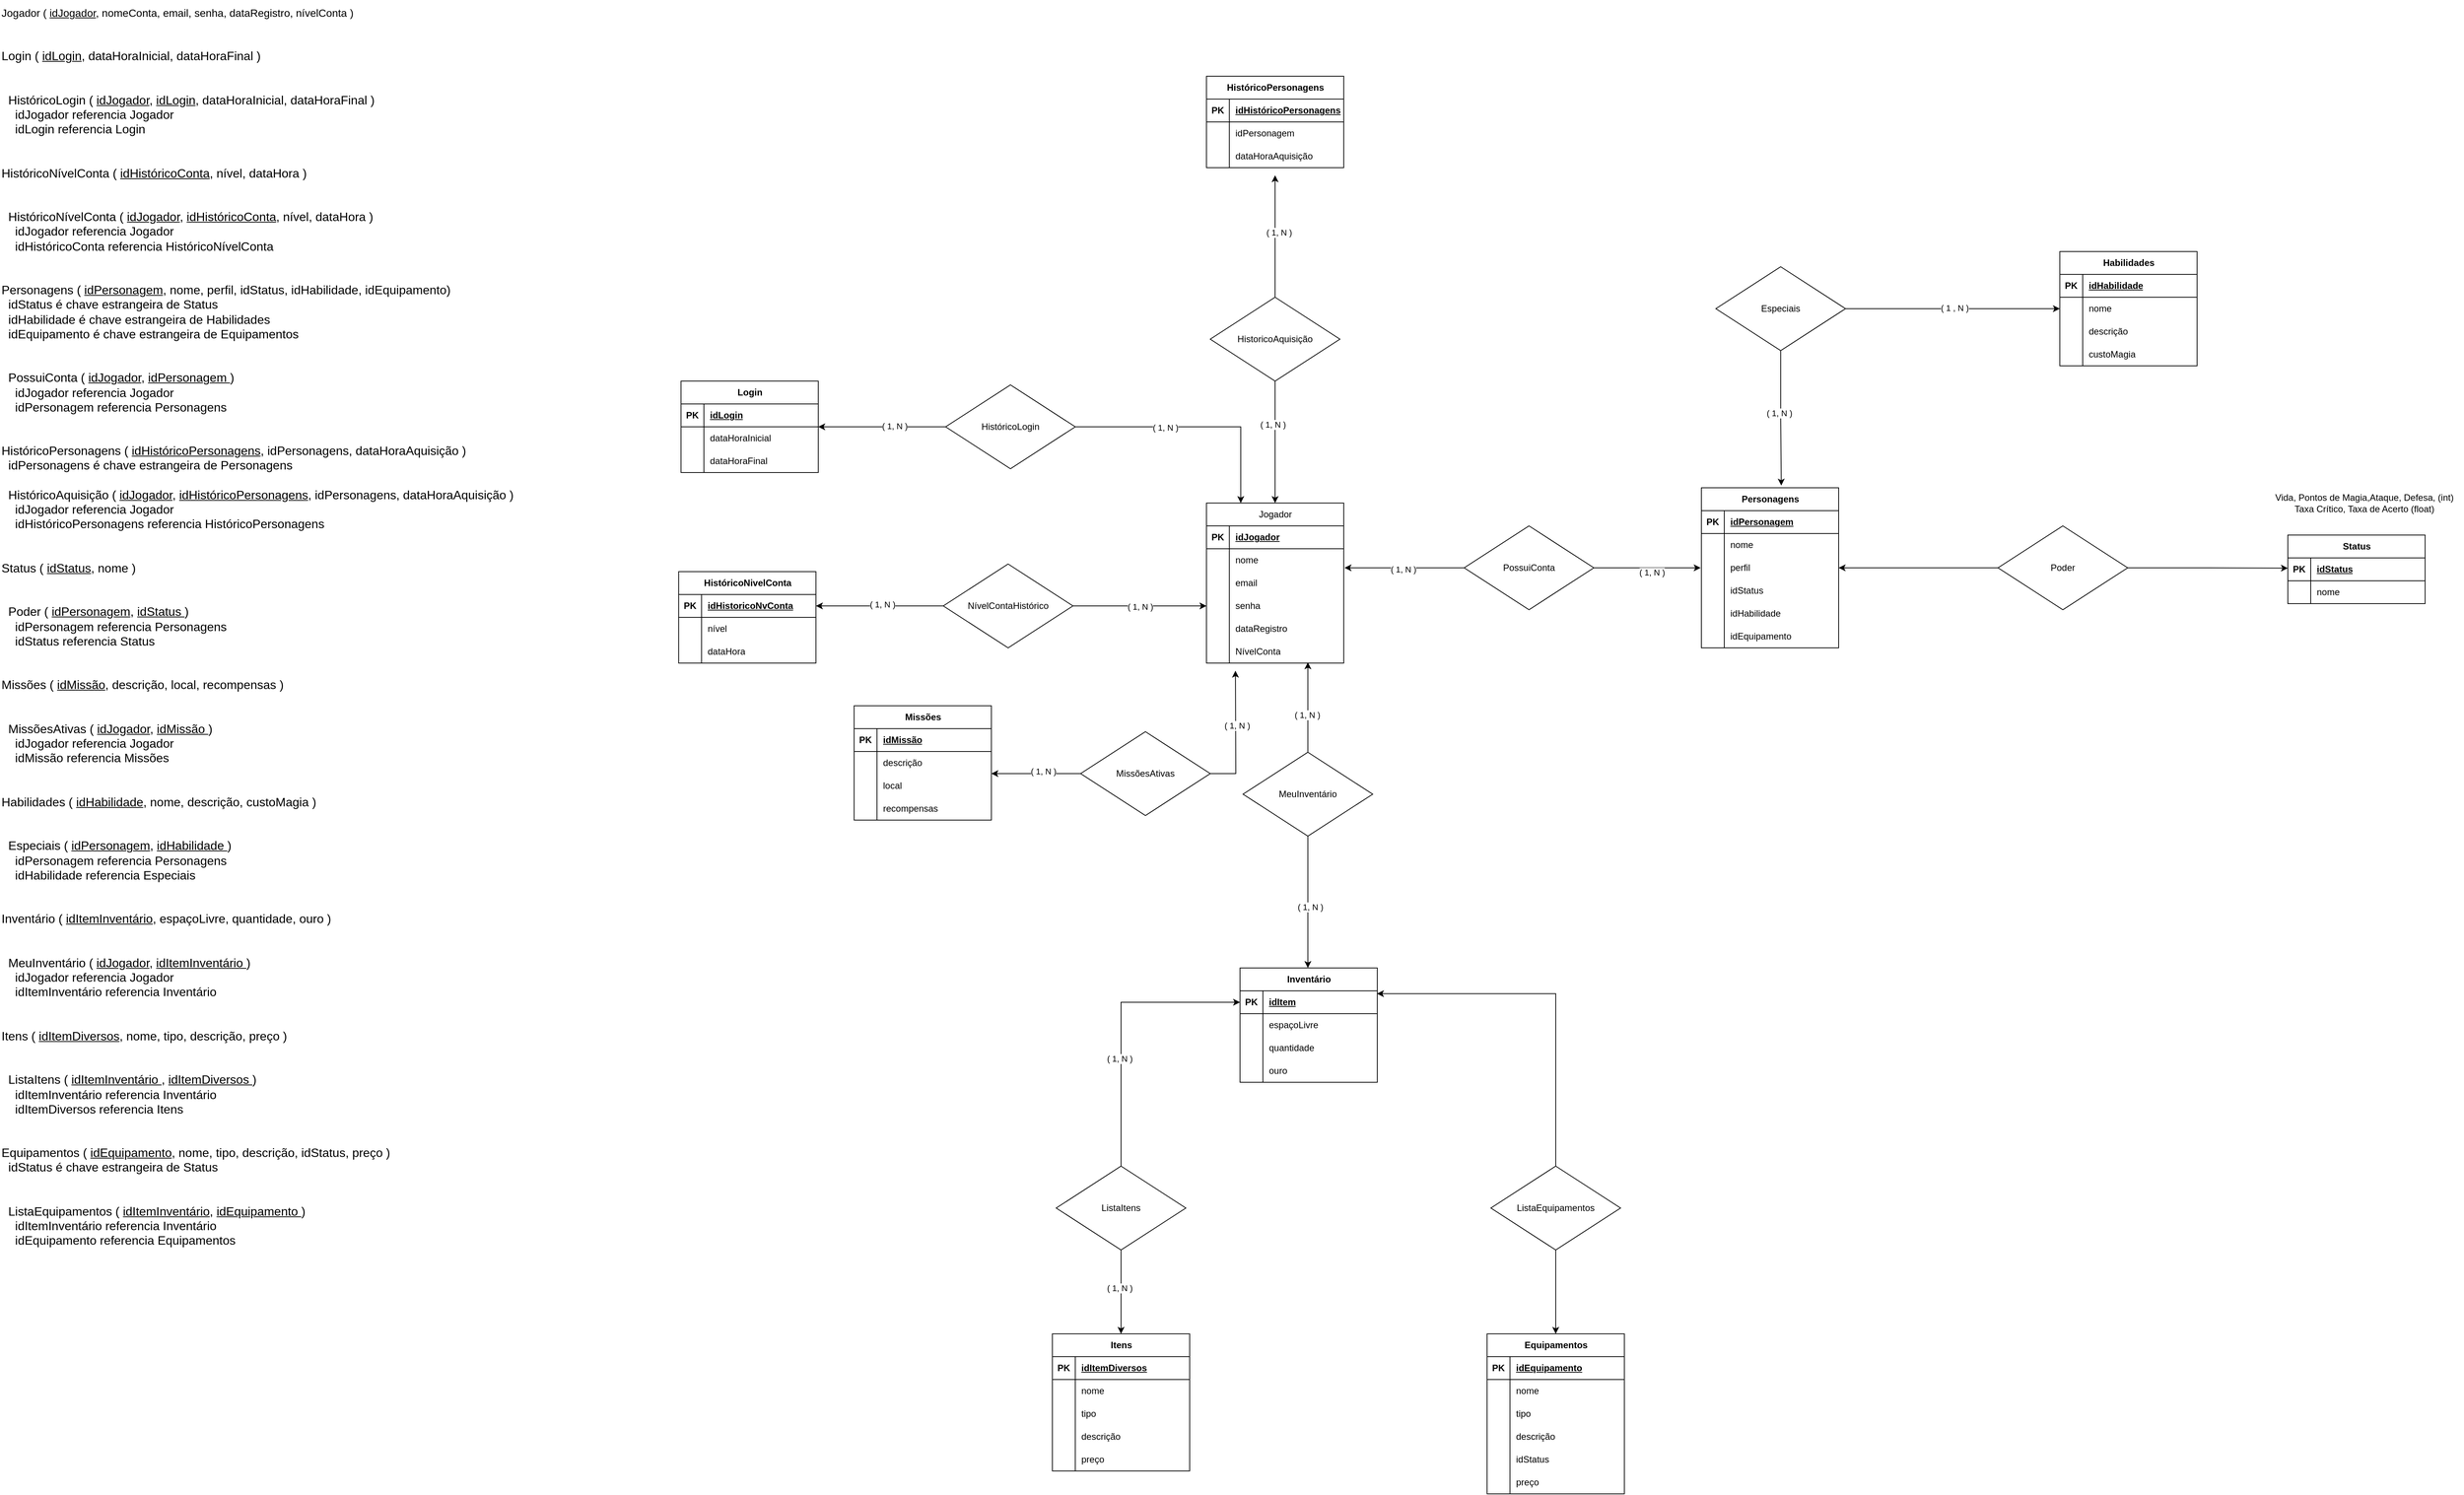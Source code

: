 <mxfile version="23.1.5" type="device">
  <diagram name="Página-1" id="t9WRHHbWQ3_ODfYGMGEe">
    <mxGraphModel dx="3423" dy="2037" grid="1" gridSize="10" guides="1" tooltips="1" connect="1" arrows="1" fold="1" page="1" pageScale="1" pageWidth="827" pageHeight="1169" math="0" shadow="0">
      <root>
        <mxCell id="0" />
        <mxCell id="1" parent="0" />
        <mxCell id="FYp_cTO7IGaWXqHn_5oI-1" value="Personagens" style="shape=table;startSize=30;container=1;collapsible=1;childLayout=tableLayout;fixedRows=1;rowLines=0;fontStyle=1;align=center;resizeLast=1;html=1;" vertex="1" parent="1">
          <mxGeometry x="591" y="390" width="180" height="210" as="geometry" />
        </mxCell>
        <mxCell id="FYp_cTO7IGaWXqHn_5oI-2" value="" style="shape=tableRow;horizontal=0;startSize=0;swimlaneHead=0;swimlaneBody=0;fillColor=none;collapsible=0;dropTarget=0;points=[[0,0.5],[1,0.5]];portConstraint=eastwest;top=0;left=0;right=0;bottom=1;" vertex="1" parent="FYp_cTO7IGaWXqHn_5oI-1">
          <mxGeometry y="30" width="180" height="30" as="geometry" />
        </mxCell>
        <mxCell id="FYp_cTO7IGaWXqHn_5oI-3" value="PK" style="shape=partialRectangle;connectable=0;fillColor=none;top=0;left=0;bottom=0;right=0;fontStyle=1;overflow=hidden;whiteSpace=wrap;html=1;" vertex="1" parent="FYp_cTO7IGaWXqHn_5oI-2">
          <mxGeometry width="30" height="30" as="geometry">
            <mxRectangle width="30" height="30" as="alternateBounds" />
          </mxGeometry>
        </mxCell>
        <mxCell id="FYp_cTO7IGaWXqHn_5oI-4" value="idPersonagem" style="shape=partialRectangle;connectable=0;fillColor=none;top=0;left=0;bottom=0;right=0;align=left;spacingLeft=6;fontStyle=5;overflow=hidden;whiteSpace=wrap;html=1;" vertex="1" parent="FYp_cTO7IGaWXqHn_5oI-2">
          <mxGeometry x="30" width="150" height="30" as="geometry">
            <mxRectangle width="150" height="30" as="alternateBounds" />
          </mxGeometry>
        </mxCell>
        <mxCell id="FYp_cTO7IGaWXqHn_5oI-5" value="" style="shape=tableRow;horizontal=0;startSize=0;swimlaneHead=0;swimlaneBody=0;fillColor=none;collapsible=0;dropTarget=0;points=[[0,0.5],[1,0.5]];portConstraint=eastwest;top=0;left=0;right=0;bottom=0;" vertex="1" parent="FYp_cTO7IGaWXqHn_5oI-1">
          <mxGeometry y="60" width="180" height="30" as="geometry" />
        </mxCell>
        <mxCell id="FYp_cTO7IGaWXqHn_5oI-6" value="" style="shape=partialRectangle;connectable=0;fillColor=none;top=0;left=0;bottom=0;right=0;editable=1;overflow=hidden;whiteSpace=wrap;html=1;" vertex="1" parent="FYp_cTO7IGaWXqHn_5oI-5">
          <mxGeometry width="30" height="30" as="geometry">
            <mxRectangle width="30" height="30" as="alternateBounds" />
          </mxGeometry>
        </mxCell>
        <mxCell id="FYp_cTO7IGaWXqHn_5oI-7" value="nome" style="shape=partialRectangle;connectable=0;fillColor=none;top=0;left=0;bottom=0;right=0;align=left;spacingLeft=6;overflow=hidden;whiteSpace=wrap;html=1;" vertex="1" parent="FYp_cTO7IGaWXqHn_5oI-5">
          <mxGeometry x="30" width="150" height="30" as="geometry">
            <mxRectangle width="150" height="30" as="alternateBounds" />
          </mxGeometry>
        </mxCell>
        <mxCell id="FYp_cTO7IGaWXqHn_5oI-8" value="" style="shape=tableRow;horizontal=0;startSize=0;swimlaneHead=0;swimlaneBody=0;fillColor=none;collapsible=0;dropTarget=0;points=[[0,0.5],[1,0.5]];portConstraint=eastwest;top=0;left=0;right=0;bottom=0;" vertex="1" parent="FYp_cTO7IGaWXqHn_5oI-1">
          <mxGeometry y="90" width="180" height="30" as="geometry" />
        </mxCell>
        <mxCell id="FYp_cTO7IGaWXqHn_5oI-9" value="" style="shape=partialRectangle;connectable=0;fillColor=none;top=0;left=0;bottom=0;right=0;editable=1;overflow=hidden;whiteSpace=wrap;html=1;" vertex="1" parent="FYp_cTO7IGaWXqHn_5oI-8">
          <mxGeometry width="30" height="30" as="geometry">
            <mxRectangle width="30" height="30" as="alternateBounds" />
          </mxGeometry>
        </mxCell>
        <mxCell id="FYp_cTO7IGaWXqHn_5oI-10" value="perfil" style="shape=partialRectangle;connectable=0;fillColor=none;top=0;left=0;bottom=0;right=0;align=left;spacingLeft=6;overflow=hidden;whiteSpace=wrap;html=1;" vertex="1" parent="FYp_cTO7IGaWXqHn_5oI-8">
          <mxGeometry x="30" width="150" height="30" as="geometry">
            <mxRectangle width="150" height="30" as="alternateBounds" />
          </mxGeometry>
        </mxCell>
        <mxCell id="FYp_cTO7IGaWXqHn_5oI-11" value="" style="shape=tableRow;horizontal=0;startSize=0;swimlaneHead=0;swimlaneBody=0;fillColor=none;collapsible=0;dropTarget=0;points=[[0,0.5],[1,0.5]];portConstraint=eastwest;top=0;left=0;right=0;bottom=0;" vertex="1" parent="FYp_cTO7IGaWXqHn_5oI-1">
          <mxGeometry y="120" width="180" height="30" as="geometry" />
        </mxCell>
        <mxCell id="FYp_cTO7IGaWXqHn_5oI-12" value="" style="shape=partialRectangle;connectable=0;fillColor=none;top=0;left=0;bottom=0;right=0;editable=1;overflow=hidden;whiteSpace=wrap;html=1;" vertex="1" parent="FYp_cTO7IGaWXqHn_5oI-11">
          <mxGeometry width="30" height="30" as="geometry">
            <mxRectangle width="30" height="30" as="alternateBounds" />
          </mxGeometry>
        </mxCell>
        <mxCell id="FYp_cTO7IGaWXqHn_5oI-13" value="idStatus" style="shape=partialRectangle;connectable=0;fillColor=none;top=0;left=0;bottom=0;right=0;align=left;spacingLeft=6;overflow=hidden;whiteSpace=wrap;html=1;" vertex="1" parent="FYp_cTO7IGaWXqHn_5oI-11">
          <mxGeometry x="30" width="150" height="30" as="geometry">
            <mxRectangle width="150" height="30" as="alternateBounds" />
          </mxGeometry>
        </mxCell>
        <mxCell id="FYp_cTO7IGaWXqHn_5oI-69" value="" style="shape=tableRow;horizontal=0;startSize=0;swimlaneHead=0;swimlaneBody=0;fillColor=none;collapsible=0;dropTarget=0;points=[[0,0.5],[1,0.5]];portConstraint=eastwest;top=0;left=0;right=0;bottom=0;" vertex="1" parent="FYp_cTO7IGaWXqHn_5oI-1">
          <mxGeometry y="150" width="180" height="30" as="geometry" />
        </mxCell>
        <mxCell id="FYp_cTO7IGaWXqHn_5oI-70" value="" style="shape=partialRectangle;connectable=0;fillColor=none;top=0;left=0;bottom=0;right=0;editable=1;overflow=hidden;whiteSpace=wrap;html=1;" vertex="1" parent="FYp_cTO7IGaWXqHn_5oI-69">
          <mxGeometry width="30" height="30" as="geometry">
            <mxRectangle width="30" height="30" as="alternateBounds" />
          </mxGeometry>
        </mxCell>
        <mxCell id="FYp_cTO7IGaWXqHn_5oI-71" value="idHabilidade" style="shape=partialRectangle;connectable=0;fillColor=none;top=0;left=0;bottom=0;right=0;align=left;spacingLeft=6;overflow=hidden;whiteSpace=wrap;html=1;" vertex="1" parent="FYp_cTO7IGaWXqHn_5oI-69">
          <mxGeometry x="30" width="150" height="30" as="geometry">
            <mxRectangle width="150" height="30" as="alternateBounds" />
          </mxGeometry>
        </mxCell>
        <mxCell id="FYp_cTO7IGaWXqHn_5oI-76" value="" style="shape=tableRow;horizontal=0;startSize=0;swimlaneHead=0;swimlaneBody=0;fillColor=none;collapsible=0;dropTarget=0;points=[[0,0.5],[1,0.5]];portConstraint=eastwest;top=0;left=0;right=0;bottom=0;" vertex="1" parent="FYp_cTO7IGaWXqHn_5oI-1">
          <mxGeometry y="180" width="180" height="30" as="geometry" />
        </mxCell>
        <mxCell id="FYp_cTO7IGaWXqHn_5oI-77" value="" style="shape=partialRectangle;connectable=0;fillColor=none;top=0;left=0;bottom=0;right=0;editable=1;overflow=hidden;whiteSpace=wrap;html=1;" vertex="1" parent="FYp_cTO7IGaWXqHn_5oI-76">
          <mxGeometry width="30" height="30" as="geometry">
            <mxRectangle width="30" height="30" as="alternateBounds" />
          </mxGeometry>
        </mxCell>
        <mxCell id="FYp_cTO7IGaWXqHn_5oI-78" value="idEquipamento" style="shape=partialRectangle;connectable=0;fillColor=none;top=0;left=0;bottom=0;right=0;align=left;spacingLeft=6;overflow=hidden;whiteSpace=wrap;html=1;" vertex="1" parent="FYp_cTO7IGaWXqHn_5oI-76">
          <mxGeometry x="30" width="150" height="30" as="geometry">
            <mxRectangle width="150" height="30" as="alternateBounds" />
          </mxGeometry>
        </mxCell>
        <mxCell id="FYp_cTO7IGaWXqHn_5oI-14" value="Status" style="shape=table;startSize=30;container=1;collapsible=1;childLayout=tableLayout;fixedRows=1;rowLines=0;fontStyle=1;align=center;resizeLast=1;html=1;" vertex="1" parent="1">
          <mxGeometry x="1360" y="452" width="180" height="90" as="geometry" />
        </mxCell>
        <mxCell id="FYp_cTO7IGaWXqHn_5oI-15" value="" style="shape=tableRow;horizontal=0;startSize=0;swimlaneHead=0;swimlaneBody=0;fillColor=none;collapsible=0;dropTarget=0;points=[[0,0.5],[1,0.5]];portConstraint=eastwest;top=0;left=0;right=0;bottom=1;" vertex="1" parent="FYp_cTO7IGaWXqHn_5oI-14">
          <mxGeometry y="30" width="180" height="30" as="geometry" />
        </mxCell>
        <mxCell id="FYp_cTO7IGaWXqHn_5oI-16" value="PK" style="shape=partialRectangle;connectable=0;fillColor=none;top=0;left=0;bottom=0;right=0;fontStyle=1;overflow=hidden;whiteSpace=wrap;html=1;" vertex="1" parent="FYp_cTO7IGaWXqHn_5oI-15">
          <mxGeometry width="30" height="30" as="geometry">
            <mxRectangle width="30" height="30" as="alternateBounds" />
          </mxGeometry>
        </mxCell>
        <mxCell id="FYp_cTO7IGaWXqHn_5oI-17" value="idStatus" style="shape=partialRectangle;connectable=0;fillColor=none;top=0;left=0;bottom=0;right=0;align=left;spacingLeft=6;fontStyle=5;overflow=hidden;whiteSpace=wrap;html=1;" vertex="1" parent="FYp_cTO7IGaWXqHn_5oI-15">
          <mxGeometry x="30" width="150" height="30" as="geometry">
            <mxRectangle width="150" height="30" as="alternateBounds" />
          </mxGeometry>
        </mxCell>
        <mxCell id="FYp_cTO7IGaWXqHn_5oI-18" value="" style="shape=tableRow;horizontal=0;startSize=0;swimlaneHead=0;swimlaneBody=0;fillColor=none;collapsible=0;dropTarget=0;points=[[0,0.5],[1,0.5]];portConstraint=eastwest;top=0;left=0;right=0;bottom=0;" vertex="1" parent="FYp_cTO7IGaWXqHn_5oI-14">
          <mxGeometry y="60" width="180" height="30" as="geometry" />
        </mxCell>
        <mxCell id="FYp_cTO7IGaWXqHn_5oI-19" value="" style="shape=partialRectangle;connectable=0;fillColor=none;top=0;left=0;bottom=0;right=0;editable=1;overflow=hidden;whiteSpace=wrap;html=1;" vertex="1" parent="FYp_cTO7IGaWXqHn_5oI-18">
          <mxGeometry width="30" height="30" as="geometry">
            <mxRectangle width="30" height="30" as="alternateBounds" />
          </mxGeometry>
        </mxCell>
        <mxCell id="FYp_cTO7IGaWXqHn_5oI-20" value="nome" style="shape=partialRectangle;connectable=0;fillColor=none;top=0;left=0;bottom=0;right=0;align=left;spacingLeft=6;overflow=hidden;whiteSpace=wrap;html=1;" vertex="1" parent="FYp_cTO7IGaWXqHn_5oI-18">
          <mxGeometry x="30" width="150" height="30" as="geometry">
            <mxRectangle width="150" height="30" as="alternateBounds" />
          </mxGeometry>
        </mxCell>
        <mxCell id="FYp_cTO7IGaWXqHn_5oI-27" value="Vida, Pontos de Magia,Ataque, Defesa, (int)&lt;br&gt;Taxa Crítico, Taxa de Acerto (float)" style="text;html=1;align=center;verticalAlign=middle;resizable=0;points=[];autosize=1;strokeColor=none;fillColor=none;" vertex="1" parent="1">
          <mxGeometry x="1330" y="390" width="260" height="40" as="geometry" />
        </mxCell>
        <mxCell id="FYp_cTO7IGaWXqHn_5oI-72" value="&lt;font style=&quot;&quot;&gt;&lt;div style=&quot;&quot;&gt;&lt;div style=&quot;&quot;&gt;&lt;div style=&quot;&quot;&gt;&lt;div style=&quot;&quot;&gt;&lt;div style=&quot;&quot;&gt;&lt;div style=&quot;&quot;&gt;&lt;div&gt;&lt;font style=&quot;font-size: 14px;&quot;&gt;Jogador ( &lt;u&gt;idJogador&lt;/u&gt;, nomeConta, email, senha, dataRegistro, nívelConta )&lt;/font&gt;&lt;/div&gt;&lt;div&gt;&lt;font size=&quot;3&quot;&gt;&lt;br&gt;&lt;/font&gt;&lt;/div&gt;&lt;div&gt;&lt;font size=&quot;3&quot;&gt;&lt;br&gt;&lt;/font&gt;&lt;/div&gt;&lt;div&gt;&lt;font size=&quot;3&quot;&gt;Login ( &lt;u&gt;idLogin&lt;/u&gt;, dataHoraInicial, dataHoraFinal )&lt;/font&gt;&lt;/div&gt;&lt;div&gt;&lt;font size=&quot;3&quot;&gt;&lt;br&gt;&lt;/font&gt;&lt;/div&gt;&lt;div&gt;&lt;font size=&quot;3&quot;&gt;&lt;br&gt;&lt;/font&gt;&lt;/div&gt;&lt;div&gt;&lt;font size=&quot;3&quot;&gt;&amp;nbsp; HistóricoLogin ( &lt;u&gt;idJogador&lt;/u&gt;, &lt;u&gt;idLogin&lt;/u&gt;, dataHoraInicial, dataHoraFinal )&lt;/font&gt;&lt;/div&gt;&lt;div&gt;&lt;font size=&quot;3&quot;&gt;&amp;nbsp; &amp;nbsp; idJogador referencia Jogador&lt;/font&gt;&lt;/div&gt;&lt;div&gt;&lt;font size=&quot;3&quot;&gt;&amp;nbsp; &amp;nbsp; idLogin referencia Login&lt;/font&gt;&lt;/div&gt;&lt;div&gt;&lt;font size=&quot;3&quot;&gt;&lt;br&gt;&lt;/font&gt;&lt;/div&gt;&lt;div&gt;&lt;font size=&quot;3&quot;&gt;&lt;br&gt;&lt;/font&gt;&lt;/div&gt;&lt;div&gt;&lt;font size=&quot;3&quot;&gt;HistóricoNívelConta ( &lt;u&gt;idHistóricoConta&lt;/u&gt;, nível, dataHora )&lt;/font&gt;&lt;/div&gt;&lt;div&gt;&lt;font size=&quot;3&quot;&gt;&lt;br&gt;&lt;/font&gt;&lt;/div&gt;&lt;div&gt;&lt;font size=&quot;3&quot;&gt;&lt;br&gt;&lt;/font&gt;&lt;/div&gt;&lt;div&gt;&lt;font size=&quot;3&quot;&gt;&amp;nbsp; HistóricoNívelConta ( &lt;u&gt;idJogador&lt;/u&gt;, &lt;u&gt;idHistóricoConta&lt;/u&gt;, nível, dataHora )&lt;/font&gt;&lt;/div&gt;&lt;div&gt;&lt;font size=&quot;3&quot;&gt;&amp;nbsp; &amp;nbsp; idJogador referencia Jogador&lt;/font&gt;&lt;/div&gt;&lt;div&gt;&lt;font size=&quot;3&quot;&gt;&amp;nbsp; &amp;nbsp; idHistóricoConta referencia HistóricoNívelConta&lt;/font&gt;&lt;/div&gt;&lt;div&gt;&lt;font size=&quot;3&quot;&gt;&lt;br&gt;&lt;/font&gt;&lt;/div&gt;&lt;div&gt;&lt;font size=&quot;3&quot;&gt;&lt;br&gt;&lt;/font&gt;&lt;/div&gt;&lt;div&gt;&lt;font size=&quot;3&quot;&gt;Personagens ( &lt;u&gt;idPersonagem&lt;/u&gt;, nome, perfil, idStatus, idHabilidade, idEquipamento)&lt;/font&gt;&lt;/div&gt;&lt;div&gt;&lt;font size=&quot;3&quot;&gt;&amp;nbsp; idStatus é chave estrangeira de Status&lt;/font&gt;&lt;/div&gt;&lt;div&gt;&lt;font size=&quot;3&quot;&gt;&amp;nbsp; idHabilidade é chave estrangeira de Habilidades&lt;/font&gt;&lt;/div&gt;&lt;div&gt;&lt;font size=&quot;3&quot;&gt;&amp;nbsp; idEquipamento é chave estrangeira de Equipamentos&lt;/font&gt;&lt;/div&gt;&lt;div&gt;&lt;font size=&quot;3&quot;&gt;&lt;br&gt;&lt;/font&gt;&lt;/div&gt;&lt;div&gt;&lt;font size=&quot;3&quot;&gt;&lt;br&gt;&lt;/font&gt;&lt;/div&gt;&lt;div&gt;&lt;font size=&quot;3&quot;&gt;&amp;nbsp; PossuiConta ( &lt;u&gt;idJogador&lt;/u&gt;, &lt;u&gt;idPersonagem &lt;/u&gt;)&lt;/font&gt;&lt;/div&gt;&lt;div&gt;&lt;font size=&quot;3&quot;&gt;&amp;nbsp; &amp;nbsp; idJogador referencia Jogador&lt;/font&gt;&lt;/div&gt;&lt;div&gt;&lt;font size=&quot;3&quot;&gt;&amp;nbsp; &amp;nbsp; idPersonagem referencia Personagens&lt;/font&gt;&lt;/div&gt;&lt;div&gt;&lt;font size=&quot;3&quot;&gt;&lt;br&gt;&lt;/font&gt;&lt;/div&gt;&lt;div&gt;&lt;font size=&quot;3&quot;&gt;&lt;br&gt;&lt;/font&gt;&lt;/div&gt;&lt;div&gt;&lt;font size=&quot;3&quot;&gt;HistóricoPersonagens ( &lt;u&gt;idHistóricoPersonagens&lt;/u&gt;, idPersonagens, dataHoraAquisição )&lt;/font&gt;&lt;/div&gt;&lt;div&gt;&lt;font size=&quot;3&quot;&gt;&amp;nbsp; idPersonagens é chave estrangeira de Personagens&lt;/font&gt;&lt;/div&gt;&lt;div&gt;&lt;font size=&quot;3&quot;&gt;&lt;br&gt;&lt;/font&gt;&lt;/div&gt;&lt;div&gt;&lt;font size=&quot;3&quot;&gt;&amp;nbsp; HistóricoAquisição ( &lt;u&gt;idJogador&lt;/u&gt;, &lt;u&gt;idHistóricoPersonagens&lt;/u&gt;, idPersonagens, dataHoraAquisição )&lt;/font&gt;&lt;/div&gt;&lt;div&gt;&lt;font size=&quot;3&quot;&gt;&amp;nbsp; &amp;nbsp; idJogador referencia Jogador&lt;/font&gt;&lt;/div&gt;&lt;div&gt;&lt;font size=&quot;3&quot;&gt;&amp;nbsp; &amp;nbsp; idHistóricoPersonagens referencia HistóricoPersonagens&lt;/font&gt;&lt;/div&gt;&lt;div&gt;&lt;font size=&quot;3&quot;&gt;&lt;br&gt;&lt;/font&gt;&lt;/div&gt;&lt;div&gt;&lt;font size=&quot;3&quot;&gt;&lt;br&gt;&lt;/font&gt;&lt;/div&gt;&lt;div&gt;&lt;font size=&quot;3&quot;&gt;Status ( &lt;u&gt;idStatus&lt;/u&gt;, nome )&lt;/font&gt;&lt;/div&gt;&lt;div&gt;&lt;font size=&quot;3&quot;&gt;&lt;br&gt;&lt;/font&gt;&lt;/div&gt;&lt;div&gt;&lt;font size=&quot;3&quot;&gt;&lt;br&gt;&lt;/font&gt;&lt;/div&gt;&lt;div&gt;&lt;font size=&quot;3&quot;&gt;&amp;nbsp; Poder ( &lt;u&gt;idPersonagem&lt;/u&gt;, &lt;u&gt;idStatus &lt;/u&gt;)&lt;/font&gt;&lt;/div&gt;&lt;div&gt;&lt;font size=&quot;3&quot;&gt;&amp;nbsp; &amp;nbsp; idPersonagem referencia Personagens&lt;/font&gt;&lt;/div&gt;&lt;div&gt;&lt;font size=&quot;3&quot;&gt;&amp;nbsp; &amp;nbsp; idStatus referencia Status&lt;/font&gt;&lt;/div&gt;&lt;div&gt;&lt;font size=&quot;3&quot;&gt;&lt;br&gt;&lt;/font&gt;&lt;/div&gt;&lt;div&gt;&lt;font size=&quot;3&quot;&gt;&lt;br&gt;&lt;/font&gt;&lt;/div&gt;&lt;div&gt;&lt;font size=&quot;3&quot;&gt;Missões ( &lt;u&gt;idMissão&lt;/u&gt;, descrição, local, recompensas )&lt;/font&gt;&lt;/div&gt;&lt;div&gt;&lt;font size=&quot;3&quot;&gt;&lt;br&gt;&lt;/font&gt;&lt;/div&gt;&lt;div&gt;&lt;font size=&quot;3&quot;&gt;&lt;br&gt;&lt;/font&gt;&lt;/div&gt;&lt;div&gt;&lt;font size=&quot;3&quot;&gt;&amp;nbsp; MissõesAtivas ( &lt;u&gt;idJogador&lt;/u&gt;, &lt;u&gt;idMissão &lt;/u&gt;)&lt;/font&gt;&lt;/div&gt;&lt;div&gt;&lt;font size=&quot;3&quot;&gt;&amp;nbsp; &amp;nbsp; idJogador referencia Jogador&lt;/font&gt;&lt;/div&gt;&lt;div&gt;&lt;font size=&quot;3&quot;&gt;&amp;nbsp; &amp;nbsp; idMissão referencia Missões&lt;/font&gt;&lt;/div&gt;&lt;div&gt;&lt;font size=&quot;3&quot;&gt;&lt;br&gt;&lt;/font&gt;&lt;/div&gt;&lt;div&gt;&lt;font size=&quot;3&quot;&gt;&lt;br&gt;&lt;/font&gt;&lt;/div&gt;&lt;div&gt;&lt;font size=&quot;3&quot;&gt;Habilidades ( &lt;u&gt;idHabilidade&lt;/u&gt;, nome, descrição, custoMagia )&lt;/font&gt;&lt;/div&gt;&lt;div&gt;&lt;font size=&quot;3&quot;&gt;&lt;br&gt;&lt;/font&gt;&lt;/div&gt;&lt;div&gt;&lt;font size=&quot;3&quot;&gt;&lt;br&gt;&lt;/font&gt;&lt;/div&gt;&lt;div&gt;&lt;font size=&quot;3&quot;&gt;&amp;nbsp; Especiais ( &lt;u&gt;idPersonagem&lt;/u&gt;, &lt;u&gt;idHabilidade &lt;/u&gt;)&lt;/font&gt;&lt;/div&gt;&lt;div&gt;&lt;font size=&quot;3&quot;&gt;&amp;nbsp; &amp;nbsp; idPersonagem referencia Personagens&lt;/font&gt;&lt;/div&gt;&lt;div&gt;&lt;font size=&quot;3&quot;&gt;&amp;nbsp; &amp;nbsp; idHabilidade referencia Especiais&lt;/font&gt;&lt;/div&gt;&lt;div&gt;&lt;font size=&quot;3&quot;&gt;&lt;br&gt;&lt;/font&gt;&lt;/div&gt;&lt;div&gt;&lt;font size=&quot;3&quot;&gt;&lt;br&gt;&lt;/font&gt;&lt;/div&gt;&lt;div&gt;&lt;font size=&quot;3&quot;&gt;Inventário ( &lt;u&gt;idItemInventário&lt;/u&gt;, espaçoLivre, quantidade, ouro )&lt;/font&gt;&lt;/div&gt;&lt;div&gt;&lt;font size=&quot;3&quot;&gt;&lt;br&gt;&lt;/font&gt;&lt;/div&gt;&lt;div&gt;&lt;font size=&quot;3&quot;&gt;&lt;br&gt;&lt;/font&gt;&lt;/div&gt;&lt;div&gt;&lt;font size=&quot;3&quot;&gt;&amp;nbsp; MeuInventário ( &lt;u&gt;idJogador&lt;/u&gt;, &lt;u&gt;idItemInventário &lt;/u&gt;)&lt;/font&gt;&lt;/div&gt;&lt;div&gt;&lt;font size=&quot;3&quot;&gt;&amp;nbsp; &amp;nbsp; idJogador referencia Jogador&lt;/font&gt;&lt;/div&gt;&lt;div&gt;&lt;font size=&quot;3&quot;&gt;&amp;nbsp; &amp;nbsp; idItemInventário referencia Inventário&lt;/font&gt;&lt;/div&gt;&lt;div&gt;&lt;font size=&quot;3&quot;&gt;&lt;br&gt;&lt;/font&gt;&lt;/div&gt;&lt;div&gt;&lt;font size=&quot;3&quot;&gt;&lt;br&gt;&lt;/font&gt;&lt;/div&gt;&lt;div&gt;&lt;font size=&quot;3&quot;&gt;Itens ( &lt;u&gt;idItemDiversos&lt;/u&gt;, nome, tipo, descrição, preço )&lt;/font&gt;&lt;/div&gt;&lt;div&gt;&lt;font size=&quot;3&quot;&gt;&lt;br&gt;&lt;/font&gt;&lt;/div&gt;&lt;div&gt;&lt;font size=&quot;3&quot;&gt;&lt;br&gt;&lt;/font&gt;&lt;/div&gt;&lt;div&gt;&lt;font size=&quot;3&quot;&gt;&amp;nbsp; ListaItens ( &lt;u&gt;idItemInventário &lt;/u&gt;, &lt;u&gt;idItemDiversos &lt;/u&gt;)&lt;/font&gt;&lt;/div&gt;&lt;div&gt;&lt;font size=&quot;3&quot;&gt;&amp;nbsp; &amp;nbsp; idItemInventário referencia Inventário&lt;/font&gt;&lt;/div&gt;&lt;div&gt;&lt;font size=&quot;3&quot;&gt;&amp;nbsp; &amp;nbsp; idItemDiversos referencia Itens&lt;/font&gt;&lt;/div&gt;&lt;div&gt;&lt;font size=&quot;3&quot;&gt;&lt;br&gt;&lt;/font&gt;&lt;/div&gt;&lt;div&gt;&lt;font size=&quot;3&quot;&gt;&lt;br&gt;&lt;/font&gt;&lt;/div&gt;&lt;div&gt;&lt;font size=&quot;3&quot;&gt;Equipamentos ( &lt;u&gt;idEquipamento&lt;/u&gt;, nome, tipo, descrição, idStatus, preço )&lt;/font&gt;&lt;/div&gt;&lt;div&gt;&lt;font size=&quot;3&quot;&gt;&amp;nbsp; idStatus é chave estrangeira de Status&lt;/font&gt;&lt;/div&gt;&lt;div&gt;&lt;font size=&quot;3&quot;&gt;&lt;br&gt;&lt;/font&gt;&lt;/div&gt;&lt;div&gt;&lt;font size=&quot;3&quot;&gt;&lt;br&gt;&lt;/font&gt;&lt;/div&gt;&lt;div&gt;&lt;font size=&quot;3&quot;&gt;&amp;nbsp; ListaEquipamentos ( &lt;u&gt;idItemInventário&lt;/u&gt;, &lt;u&gt;idEquipamento &lt;/u&gt;)&lt;/font&gt;&lt;/div&gt;&lt;div&gt;&lt;font size=&quot;3&quot;&gt;&amp;nbsp; &amp;nbsp; idItemInventário referencia Inventário&lt;/font&gt;&lt;/div&gt;&lt;div&gt;&lt;font size=&quot;3&quot;&gt;&amp;nbsp; &amp;nbsp; idEquipamento referencia Equipamentos&lt;/font&gt;&lt;/div&gt;&lt;div&gt;&lt;br&gt;&lt;/div&gt;&lt;/div&gt;&lt;/div&gt;&lt;/div&gt;&lt;/div&gt;&lt;/div&gt;&lt;/div&gt;&lt;/font&gt;" style="text;html=1;align=left;verticalAlign=middle;resizable=0;points=[];autosize=1;strokeColor=none;fillColor=none;" vertex="1" parent="1">
          <mxGeometry x="-1640" y="-250" width="690" height="1660" as="geometry" />
        </mxCell>
        <mxCell id="FYp_cTO7IGaWXqHn_5oI-79" value="Equipamentos" style="shape=table;startSize=30;container=1;collapsible=1;childLayout=tableLayout;fixedRows=1;rowLines=0;fontStyle=1;align=center;resizeLast=1;html=1;" vertex="1" parent="1">
          <mxGeometry x="310" y="1500" width="180" height="210" as="geometry" />
        </mxCell>
        <mxCell id="FYp_cTO7IGaWXqHn_5oI-80" value="" style="shape=tableRow;horizontal=0;startSize=0;swimlaneHead=0;swimlaneBody=0;fillColor=none;collapsible=0;dropTarget=0;points=[[0,0.5],[1,0.5]];portConstraint=eastwest;top=0;left=0;right=0;bottom=1;" vertex="1" parent="FYp_cTO7IGaWXqHn_5oI-79">
          <mxGeometry y="30" width="180" height="30" as="geometry" />
        </mxCell>
        <mxCell id="FYp_cTO7IGaWXqHn_5oI-81" value="PK" style="shape=partialRectangle;connectable=0;fillColor=none;top=0;left=0;bottom=0;right=0;fontStyle=1;overflow=hidden;whiteSpace=wrap;html=1;" vertex="1" parent="FYp_cTO7IGaWXqHn_5oI-80">
          <mxGeometry width="30" height="30" as="geometry">
            <mxRectangle width="30" height="30" as="alternateBounds" />
          </mxGeometry>
        </mxCell>
        <mxCell id="FYp_cTO7IGaWXqHn_5oI-82" value="idEquipamento" style="shape=partialRectangle;connectable=0;fillColor=none;top=0;left=0;bottom=0;right=0;align=left;spacingLeft=6;fontStyle=5;overflow=hidden;whiteSpace=wrap;html=1;" vertex="1" parent="FYp_cTO7IGaWXqHn_5oI-80">
          <mxGeometry x="30" width="150" height="30" as="geometry">
            <mxRectangle width="150" height="30" as="alternateBounds" />
          </mxGeometry>
        </mxCell>
        <mxCell id="FYp_cTO7IGaWXqHn_5oI-83" value="" style="shape=tableRow;horizontal=0;startSize=0;swimlaneHead=0;swimlaneBody=0;fillColor=none;collapsible=0;dropTarget=0;points=[[0,0.5],[1,0.5]];portConstraint=eastwest;top=0;left=0;right=0;bottom=0;" vertex="1" parent="FYp_cTO7IGaWXqHn_5oI-79">
          <mxGeometry y="60" width="180" height="30" as="geometry" />
        </mxCell>
        <mxCell id="FYp_cTO7IGaWXqHn_5oI-84" value="" style="shape=partialRectangle;connectable=0;fillColor=none;top=0;left=0;bottom=0;right=0;editable=1;overflow=hidden;whiteSpace=wrap;html=1;" vertex="1" parent="FYp_cTO7IGaWXqHn_5oI-83">
          <mxGeometry width="30" height="30" as="geometry">
            <mxRectangle width="30" height="30" as="alternateBounds" />
          </mxGeometry>
        </mxCell>
        <mxCell id="FYp_cTO7IGaWXqHn_5oI-85" value="nome" style="shape=partialRectangle;connectable=0;fillColor=none;top=0;left=0;bottom=0;right=0;align=left;spacingLeft=6;overflow=hidden;whiteSpace=wrap;html=1;" vertex="1" parent="FYp_cTO7IGaWXqHn_5oI-83">
          <mxGeometry x="30" width="150" height="30" as="geometry">
            <mxRectangle width="150" height="30" as="alternateBounds" />
          </mxGeometry>
        </mxCell>
        <mxCell id="FYp_cTO7IGaWXqHn_5oI-98" value="" style="shape=tableRow;horizontal=0;startSize=0;swimlaneHead=0;swimlaneBody=0;fillColor=none;collapsible=0;dropTarget=0;points=[[0,0.5],[1,0.5]];portConstraint=eastwest;top=0;left=0;right=0;bottom=0;" vertex="1" parent="FYp_cTO7IGaWXqHn_5oI-79">
          <mxGeometry y="90" width="180" height="30" as="geometry" />
        </mxCell>
        <mxCell id="FYp_cTO7IGaWXqHn_5oI-99" value="" style="shape=partialRectangle;connectable=0;fillColor=none;top=0;left=0;bottom=0;right=0;editable=1;overflow=hidden;whiteSpace=wrap;html=1;" vertex="1" parent="FYp_cTO7IGaWXqHn_5oI-98">
          <mxGeometry width="30" height="30" as="geometry">
            <mxRectangle width="30" height="30" as="alternateBounds" />
          </mxGeometry>
        </mxCell>
        <mxCell id="FYp_cTO7IGaWXqHn_5oI-100" value="tipo" style="shape=partialRectangle;connectable=0;fillColor=none;top=0;left=0;bottom=0;right=0;align=left;spacingLeft=6;overflow=hidden;whiteSpace=wrap;html=1;" vertex="1" parent="FYp_cTO7IGaWXqHn_5oI-98">
          <mxGeometry x="30" width="150" height="30" as="geometry">
            <mxRectangle width="150" height="30" as="alternateBounds" />
          </mxGeometry>
        </mxCell>
        <mxCell id="FYp_cTO7IGaWXqHn_5oI-86" value="" style="shape=tableRow;horizontal=0;startSize=0;swimlaneHead=0;swimlaneBody=0;fillColor=none;collapsible=0;dropTarget=0;points=[[0,0.5],[1,0.5]];portConstraint=eastwest;top=0;left=0;right=0;bottom=0;" vertex="1" parent="FYp_cTO7IGaWXqHn_5oI-79">
          <mxGeometry y="120" width="180" height="30" as="geometry" />
        </mxCell>
        <mxCell id="FYp_cTO7IGaWXqHn_5oI-87" value="" style="shape=partialRectangle;connectable=0;fillColor=none;top=0;left=0;bottom=0;right=0;editable=1;overflow=hidden;whiteSpace=wrap;html=1;" vertex="1" parent="FYp_cTO7IGaWXqHn_5oI-86">
          <mxGeometry width="30" height="30" as="geometry">
            <mxRectangle width="30" height="30" as="alternateBounds" />
          </mxGeometry>
        </mxCell>
        <mxCell id="FYp_cTO7IGaWXqHn_5oI-88" value="descrição" style="shape=partialRectangle;connectable=0;fillColor=none;top=0;left=0;bottom=0;right=0;align=left;spacingLeft=6;overflow=hidden;whiteSpace=wrap;html=1;" vertex="1" parent="FYp_cTO7IGaWXqHn_5oI-86">
          <mxGeometry x="30" width="150" height="30" as="geometry">
            <mxRectangle width="150" height="30" as="alternateBounds" />
          </mxGeometry>
        </mxCell>
        <mxCell id="FYp_cTO7IGaWXqHn_5oI-89" value="" style="shape=tableRow;horizontal=0;startSize=0;swimlaneHead=0;swimlaneBody=0;fillColor=none;collapsible=0;dropTarget=0;points=[[0,0.5],[1,0.5]];portConstraint=eastwest;top=0;left=0;right=0;bottom=0;" vertex="1" parent="FYp_cTO7IGaWXqHn_5oI-79">
          <mxGeometry y="150" width="180" height="30" as="geometry" />
        </mxCell>
        <mxCell id="FYp_cTO7IGaWXqHn_5oI-90" value="" style="shape=partialRectangle;connectable=0;fillColor=none;top=0;left=0;bottom=0;right=0;editable=1;overflow=hidden;whiteSpace=wrap;html=1;" vertex="1" parent="FYp_cTO7IGaWXqHn_5oI-89">
          <mxGeometry width="30" height="30" as="geometry">
            <mxRectangle width="30" height="30" as="alternateBounds" />
          </mxGeometry>
        </mxCell>
        <mxCell id="FYp_cTO7IGaWXqHn_5oI-91" value="idStatus" style="shape=partialRectangle;connectable=0;fillColor=none;top=0;left=0;bottom=0;right=0;align=left;spacingLeft=6;overflow=hidden;whiteSpace=wrap;html=1;" vertex="1" parent="FYp_cTO7IGaWXqHn_5oI-89">
          <mxGeometry x="30" width="150" height="30" as="geometry">
            <mxRectangle width="150" height="30" as="alternateBounds" />
          </mxGeometry>
        </mxCell>
        <mxCell id="FYp_cTO7IGaWXqHn_5oI-95" value="" style="shape=tableRow;horizontal=0;startSize=0;swimlaneHead=0;swimlaneBody=0;fillColor=none;collapsible=0;dropTarget=0;points=[[0,0.5],[1,0.5]];portConstraint=eastwest;top=0;left=0;right=0;bottom=0;" vertex="1" parent="FYp_cTO7IGaWXqHn_5oI-79">
          <mxGeometry y="180" width="180" height="30" as="geometry" />
        </mxCell>
        <mxCell id="FYp_cTO7IGaWXqHn_5oI-96" value="" style="shape=partialRectangle;connectable=0;fillColor=none;top=0;left=0;bottom=0;right=0;editable=1;overflow=hidden;whiteSpace=wrap;html=1;" vertex="1" parent="FYp_cTO7IGaWXqHn_5oI-95">
          <mxGeometry width="30" height="30" as="geometry">
            <mxRectangle width="30" height="30" as="alternateBounds" />
          </mxGeometry>
        </mxCell>
        <mxCell id="FYp_cTO7IGaWXqHn_5oI-97" value="preço" style="shape=partialRectangle;connectable=0;fillColor=none;top=0;left=0;bottom=0;right=0;align=left;spacingLeft=6;overflow=hidden;whiteSpace=wrap;html=1;" vertex="1" parent="FYp_cTO7IGaWXqHn_5oI-95">
          <mxGeometry x="30" width="150" height="30" as="geometry">
            <mxRectangle width="150" height="30" as="alternateBounds" />
          </mxGeometry>
        </mxCell>
        <mxCell id="FYp_cTO7IGaWXqHn_5oI-101" value="Itens" style="shape=table;startSize=30;container=1;collapsible=1;childLayout=tableLayout;fixedRows=1;rowLines=0;fontStyle=1;align=center;resizeLast=1;html=1;" vertex="1" parent="1">
          <mxGeometry x="-260" y="1500" width="180" height="180" as="geometry" />
        </mxCell>
        <mxCell id="FYp_cTO7IGaWXqHn_5oI-102" value="" style="shape=tableRow;horizontal=0;startSize=0;swimlaneHead=0;swimlaneBody=0;fillColor=none;collapsible=0;dropTarget=0;points=[[0,0.5],[1,0.5]];portConstraint=eastwest;top=0;left=0;right=0;bottom=1;" vertex="1" parent="FYp_cTO7IGaWXqHn_5oI-101">
          <mxGeometry y="30" width="180" height="30" as="geometry" />
        </mxCell>
        <mxCell id="FYp_cTO7IGaWXqHn_5oI-103" value="PK" style="shape=partialRectangle;connectable=0;fillColor=none;top=0;left=0;bottom=0;right=0;fontStyle=1;overflow=hidden;whiteSpace=wrap;html=1;" vertex="1" parent="FYp_cTO7IGaWXqHn_5oI-102">
          <mxGeometry width="30" height="30" as="geometry">
            <mxRectangle width="30" height="30" as="alternateBounds" />
          </mxGeometry>
        </mxCell>
        <mxCell id="FYp_cTO7IGaWXqHn_5oI-104" value="idItemDiversos" style="shape=partialRectangle;connectable=0;fillColor=none;top=0;left=0;bottom=0;right=0;align=left;spacingLeft=6;fontStyle=5;overflow=hidden;whiteSpace=wrap;html=1;" vertex="1" parent="FYp_cTO7IGaWXqHn_5oI-102">
          <mxGeometry x="30" width="150" height="30" as="geometry">
            <mxRectangle width="150" height="30" as="alternateBounds" />
          </mxGeometry>
        </mxCell>
        <mxCell id="FYp_cTO7IGaWXqHn_5oI-105" value="" style="shape=tableRow;horizontal=0;startSize=0;swimlaneHead=0;swimlaneBody=0;fillColor=none;collapsible=0;dropTarget=0;points=[[0,0.5],[1,0.5]];portConstraint=eastwest;top=0;left=0;right=0;bottom=0;" vertex="1" parent="FYp_cTO7IGaWXqHn_5oI-101">
          <mxGeometry y="60" width="180" height="30" as="geometry" />
        </mxCell>
        <mxCell id="FYp_cTO7IGaWXqHn_5oI-106" value="" style="shape=partialRectangle;connectable=0;fillColor=none;top=0;left=0;bottom=0;right=0;editable=1;overflow=hidden;whiteSpace=wrap;html=1;" vertex="1" parent="FYp_cTO7IGaWXqHn_5oI-105">
          <mxGeometry width="30" height="30" as="geometry">
            <mxRectangle width="30" height="30" as="alternateBounds" />
          </mxGeometry>
        </mxCell>
        <mxCell id="FYp_cTO7IGaWXqHn_5oI-107" value="nome" style="shape=partialRectangle;connectable=0;fillColor=none;top=0;left=0;bottom=0;right=0;align=left;spacingLeft=6;overflow=hidden;whiteSpace=wrap;html=1;" vertex="1" parent="FYp_cTO7IGaWXqHn_5oI-105">
          <mxGeometry x="30" width="150" height="30" as="geometry">
            <mxRectangle width="150" height="30" as="alternateBounds" />
          </mxGeometry>
        </mxCell>
        <mxCell id="FYp_cTO7IGaWXqHn_5oI-108" value="" style="shape=tableRow;horizontal=0;startSize=0;swimlaneHead=0;swimlaneBody=0;fillColor=none;collapsible=0;dropTarget=0;points=[[0,0.5],[1,0.5]];portConstraint=eastwest;top=0;left=0;right=0;bottom=0;" vertex="1" parent="FYp_cTO7IGaWXqHn_5oI-101">
          <mxGeometry y="90" width="180" height="30" as="geometry" />
        </mxCell>
        <mxCell id="FYp_cTO7IGaWXqHn_5oI-109" value="" style="shape=partialRectangle;connectable=0;fillColor=none;top=0;left=0;bottom=0;right=0;editable=1;overflow=hidden;whiteSpace=wrap;html=1;" vertex="1" parent="FYp_cTO7IGaWXqHn_5oI-108">
          <mxGeometry width="30" height="30" as="geometry">
            <mxRectangle width="30" height="30" as="alternateBounds" />
          </mxGeometry>
        </mxCell>
        <mxCell id="FYp_cTO7IGaWXqHn_5oI-110" value="tipo" style="shape=partialRectangle;connectable=0;fillColor=none;top=0;left=0;bottom=0;right=0;align=left;spacingLeft=6;overflow=hidden;whiteSpace=wrap;html=1;" vertex="1" parent="FYp_cTO7IGaWXqHn_5oI-108">
          <mxGeometry x="30" width="150" height="30" as="geometry">
            <mxRectangle width="150" height="30" as="alternateBounds" />
          </mxGeometry>
        </mxCell>
        <mxCell id="FYp_cTO7IGaWXqHn_5oI-111" value="" style="shape=tableRow;horizontal=0;startSize=0;swimlaneHead=0;swimlaneBody=0;fillColor=none;collapsible=0;dropTarget=0;points=[[0,0.5],[1,0.5]];portConstraint=eastwest;top=0;left=0;right=0;bottom=0;" vertex="1" parent="FYp_cTO7IGaWXqHn_5oI-101">
          <mxGeometry y="120" width="180" height="30" as="geometry" />
        </mxCell>
        <mxCell id="FYp_cTO7IGaWXqHn_5oI-112" value="" style="shape=partialRectangle;connectable=0;fillColor=none;top=0;left=0;bottom=0;right=0;editable=1;overflow=hidden;whiteSpace=wrap;html=1;" vertex="1" parent="FYp_cTO7IGaWXqHn_5oI-111">
          <mxGeometry width="30" height="30" as="geometry">
            <mxRectangle width="30" height="30" as="alternateBounds" />
          </mxGeometry>
        </mxCell>
        <mxCell id="FYp_cTO7IGaWXqHn_5oI-113" value="descrição" style="shape=partialRectangle;connectable=0;fillColor=none;top=0;left=0;bottom=0;right=0;align=left;spacingLeft=6;overflow=hidden;whiteSpace=wrap;html=1;" vertex="1" parent="FYp_cTO7IGaWXqHn_5oI-111">
          <mxGeometry x="30" width="150" height="30" as="geometry">
            <mxRectangle width="150" height="30" as="alternateBounds" />
          </mxGeometry>
        </mxCell>
        <mxCell id="FYp_cTO7IGaWXqHn_5oI-117" value="" style="shape=tableRow;horizontal=0;startSize=0;swimlaneHead=0;swimlaneBody=0;fillColor=none;collapsible=0;dropTarget=0;points=[[0,0.5],[1,0.5]];portConstraint=eastwest;top=0;left=0;right=0;bottom=0;" vertex="1" parent="FYp_cTO7IGaWXqHn_5oI-101">
          <mxGeometry y="150" width="180" height="30" as="geometry" />
        </mxCell>
        <mxCell id="FYp_cTO7IGaWXqHn_5oI-118" value="" style="shape=partialRectangle;connectable=0;fillColor=none;top=0;left=0;bottom=0;right=0;editable=1;overflow=hidden;whiteSpace=wrap;html=1;" vertex="1" parent="FYp_cTO7IGaWXqHn_5oI-117">
          <mxGeometry width="30" height="30" as="geometry">
            <mxRectangle width="30" height="30" as="alternateBounds" />
          </mxGeometry>
        </mxCell>
        <mxCell id="FYp_cTO7IGaWXqHn_5oI-119" value="preço" style="shape=partialRectangle;connectable=0;fillColor=none;top=0;left=0;bottom=0;right=0;align=left;spacingLeft=6;overflow=hidden;whiteSpace=wrap;html=1;" vertex="1" parent="FYp_cTO7IGaWXqHn_5oI-117">
          <mxGeometry x="30" width="150" height="30" as="geometry">
            <mxRectangle width="150" height="30" as="alternateBounds" />
          </mxGeometry>
        </mxCell>
        <mxCell id="FYp_cTO7IGaWXqHn_5oI-120" value="Habilidades" style="shape=table;startSize=30;container=1;collapsible=1;childLayout=tableLayout;fixedRows=1;rowLines=0;fontStyle=1;align=center;resizeLast=1;html=1;" vertex="1" parent="1">
          <mxGeometry x="1061" y="80" width="180" height="150" as="geometry" />
        </mxCell>
        <mxCell id="FYp_cTO7IGaWXqHn_5oI-121" value="" style="shape=tableRow;horizontal=0;startSize=0;swimlaneHead=0;swimlaneBody=0;fillColor=none;collapsible=0;dropTarget=0;points=[[0,0.5],[1,0.5]];portConstraint=eastwest;top=0;left=0;right=0;bottom=1;" vertex="1" parent="FYp_cTO7IGaWXqHn_5oI-120">
          <mxGeometry y="30" width="180" height="30" as="geometry" />
        </mxCell>
        <mxCell id="FYp_cTO7IGaWXqHn_5oI-122" value="PK" style="shape=partialRectangle;connectable=0;fillColor=none;top=0;left=0;bottom=0;right=0;fontStyle=1;overflow=hidden;whiteSpace=wrap;html=1;" vertex="1" parent="FYp_cTO7IGaWXqHn_5oI-121">
          <mxGeometry width="30" height="30" as="geometry">
            <mxRectangle width="30" height="30" as="alternateBounds" />
          </mxGeometry>
        </mxCell>
        <mxCell id="FYp_cTO7IGaWXqHn_5oI-123" value="idHabilidade" style="shape=partialRectangle;connectable=0;fillColor=none;top=0;left=0;bottom=0;right=0;align=left;spacingLeft=6;fontStyle=5;overflow=hidden;whiteSpace=wrap;html=1;" vertex="1" parent="FYp_cTO7IGaWXqHn_5oI-121">
          <mxGeometry x="30" width="150" height="30" as="geometry">
            <mxRectangle width="150" height="30" as="alternateBounds" />
          </mxGeometry>
        </mxCell>
        <mxCell id="FYp_cTO7IGaWXqHn_5oI-124" value="" style="shape=tableRow;horizontal=0;startSize=0;swimlaneHead=0;swimlaneBody=0;fillColor=none;collapsible=0;dropTarget=0;points=[[0,0.5],[1,0.5]];portConstraint=eastwest;top=0;left=0;right=0;bottom=0;" vertex="1" parent="FYp_cTO7IGaWXqHn_5oI-120">
          <mxGeometry y="60" width="180" height="30" as="geometry" />
        </mxCell>
        <mxCell id="FYp_cTO7IGaWXqHn_5oI-125" value="" style="shape=partialRectangle;connectable=0;fillColor=none;top=0;left=0;bottom=0;right=0;editable=1;overflow=hidden;whiteSpace=wrap;html=1;" vertex="1" parent="FYp_cTO7IGaWXqHn_5oI-124">
          <mxGeometry width="30" height="30" as="geometry">
            <mxRectangle width="30" height="30" as="alternateBounds" />
          </mxGeometry>
        </mxCell>
        <mxCell id="FYp_cTO7IGaWXqHn_5oI-126" value="nome" style="shape=partialRectangle;connectable=0;fillColor=none;top=0;left=0;bottom=0;right=0;align=left;spacingLeft=6;overflow=hidden;whiteSpace=wrap;html=1;" vertex="1" parent="FYp_cTO7IGaWXqHn_5oI-124">
          <mxGeometry x="30" width="150" height="30" as="geometry">
            <mxRectangle width="150" height="30" as="alternateBounds" />
          </mxGeometry>
        </mxCell>
        <mxCell id="FYp_cTO7IGaWXqHn_5oI-130" value="" style="shape=tableRow;horizontal=0;startSize=0;swimlaneHead=0;swimlaneBody=0;fillColor=none;collapsible=0;dropTarget=0;points=[[0,0.5],[1,0.5]];portConstraint=eastwest;top=0;left=0;right=0;bottom=0;" vertex="1" parent="FYp_cTO7IGaWXqHn_5oI-120">
          <mxGeometry y="90" width="180" height="30" as="geometry" />
        </mxCell>
        <mxCell id="FYp_cTO7IGaWXqHn_5oI-131" value="" style="shape=partialRectangle;connectable=0;fillColor=none;top=0;left=0;bottom=0;right=0;editable=1;overflow=hidden;whiteSpace=wrap;html=1;" vertex="1" parent="FYp_cTO7IGaWXqHn_5oI-130">
          <mxGeometry width="30" height="30" as="geometry">
            <mxRectangle width="30" height="30" as="alternateBounds" />
          </mxGeometry>
        </mxCell>
        <mxCell id="FYp_cTO7IGaWXqHn_5oI-132" value="descrição" style="shape=partialRectangle;connectable=0;fillColor=none;top=0;left=0;bottom=0;right=0;align=left;spacingLeft=6;overflow=hidden;whiteSpace=wrap;html=1;" vertex="1" parent="FYp_cTO7IGaWXqHn_5oI-130">
          <mxGeometry x="30" width="150" height="30" as="geometry">
            <mxRectangle width="150" height="30" as="alternateBounds" />
          </mxGeometry>
        </mxCell>
        <mxCell id="FYp_cTO7IGaWXqHn_5oI-136" value="" style="shape=tableRow;horizontal=0;startSize=0;swimlaneHead=0;swimlaneBody=0;fillColor=none;collapsible=0;dropTarget=0;points=[[0,0.5],[1,0.5]];portConstraint=eastwest;top=0;left=0;right=0;bottom=0;" vertex="1" parent="FYp_cTO7IGaWXqHn_5oI-120">
          <mxGeometry y="120" width="180" height="30" as="geometry" />
        </mxCell>
        <mxCell id="FYp_cTO7IGaWXqHn_5oI-137" value="" style="shape=partialRectangle;connectable=0;fillColor=none;top=0;left=0;bottom=0;right=0;editable=1;overflow=hidden;whiteSpace=wrap;html=1;" vertex="1" parent="FYp_cTO7IGaWXqHn_5oI-136">
          <mxGeometry width="30" height="30" as="geometry">
            <mxRectangle width="30" height="30" as="alternateBounds" />
          </mxGeometry>
        </mxCell>
        <mxCell id="FYp_cTO7IGaWXqHn_5oI-138" value="custoMagia" style="shape=partialRectangle;connectable=0;fillColor=none;top=0;left=0;bottom=0;right=0;align=left;spacingLeft=6;overflow=hidden;whiteSpace=wrap;html=1;" vertex="1" parent="FYp_cTO7IGaWXqHn_5oI-136">
          <mxGeometry x="30" width="150" height="30" as="geometry">
            <mxRectangle width="150" height="30" as="alternateBounds" />
          </mxGeometry>
        </mxCell>
        <mxCell id="FYp_cTO7IGaWXqHn_5oI-139" value="Jogador" style="shape=table;startSize=30;container=1;collapsible=1;childLayout=tableLayout;fixedRows=1;rowLines=0;fontStyle=0;align=center;resizeLast=1;html=1;" vertex="1" parent="1">
          <mxGeometry x="-58" y="410" width="180" height="210" as="geometry" />
        </mxCell>
        <mxCell id="FYp_cTO7IGaWXqHn_5oI-140" value="" style="shape=tableRow;horizontal=0;startSize=0;swimlaneHead=0;swimlaneBody=0;fillColor=none;collapsible=0;dropTarget=0;points=[[0,0.5],[1,0.5]];portConstraint=eastwest;top=0;left=0;right=0;bottom=1;" vertex="1" parent="FYp_cTO7IGaWXqHn_5oI-139">
          <mxGeometry y="30" width="180" height="30" as="geometry" />
        </mxCell>
        <mxCell id="FYp_cTO7IGaWXqHn_5oI-141" value="PK" style="shape=partialRectangle;connectable=0;fillColor=none;top=0;left=0;bottom=0;right=0;fontStyle=1;overflow=hidden;whiteSpace=wrap;html=1;" vertex="1" parent="FYp_cTO7IGaWXqHn_5oI-140">
          <mxGeometry width="30" height="30" as="geometry">
            <mxRectangle width="30" height="30" as="alternateBounds" />
          </mxGeometry>
        </mxCell>
        <mxCell id="FYp_cTO7IGaWXqHn_5oI-142" value="idJogador" style="shape=partialRectangle;connectable=0;fillColor=none;top=0;left=0;bottom=0;right=0;align=left;spacingLeft=6;fontStyle=5;overflow=hidden;whiteSpace=wrap;html=1;" vertex="1" parent="FYp_cTO7IGaWXqHn_5oI-140">
          <mxGeometry x="30" width="150" height="30" as="geometry">
            <mxRectangle width="150" height="30" as="alternateBounds" />
          </mxGeometry>
        </mxCell>
        <mxCell id="FYp_cTO7IGaWXqHn_5oI-143" value="" style="shape=tableRow;horizontal=0;startSize=0;swimlaneHead=0;swimlaneBody=0;fillColor=none;collapsible=0;dropTarget=0;points=[[0,0.5],[1,0.5]];portConstraint=eastwest;top=0;left=0;right=0;bottom=0;" vertex="1" parent="FYp_cTO7IGaWXqHn_5oI-139">
          <mxGeometry y="60" width="180" height="30" as="geometry" />
        </mxCell>
        <mxCell id="FYp_cTO7IGaWXqHn_5oI-144" value="" style="shape=partialRectangle;connectable=0;fillColor=none;top=0;left=0;bottom=0;right=0;editable=1;overflow=hidden;whiteSpace=wrap;html=1;" vertex="1" parent="FYp_cTO7IGaWXqHn_5oI-143">
          <mxGeometry width="30" height="30" as="geometry">
            <mxRectangle width="30" height="30" as="alternateBounds" />
          </mxGeometry>
        </mxCell>
        <mxCell id="FYp_cTO7IGaWXqHn_5oI-145" value="nome" style="shape=partialRectangle;connectable=0;fillColor=none;top=0;left=0;bottom=0;right=0;align=left;spacingLeft=6;overflow=hidden;whiteSpace=wrap;html=1;" vertex="1" parent="FYp_cTO7IGaWXqHn_5oI-143">
          <mxGeometry x="30" width="150" height="30" as="geometry">
            <mxRectangle width="150" height="30" as="alternateBounds" />
          </mxGeometry>
        </mxCell>
        <mxCell id="FYp_cTO7IGaWXqHn_5oI-146" value="" style="shape=tableRow;horizontal=0;startSize=0;swimlaneHead=0;swimlaneBody=0;fillColor=none;collapsible=0;dropTarget=0;points=[[0,0.5],[1,0.5]];portConstraint=eastwest;top=0;left=0;right=0;bottom=0;" vertex="1" parent="FYp_cTO7IGaWXqHn_5oI-139">
          <mxGeometry y="90" width="180" height="30" as="geometry" />
        </mxCell>
        <mxCell id="FYp_cTO7IGaWXqHn_5oI-147" value="" style="shape=partialRectangle;connectable=0;fillColor=none;top=0;left=0;bottom=0;right=0;editable=1;overflow=hidden;whiteSpace=wrap;html=1;" vertex="1" parent="FYp_cTO7IGaWXqHn_5oI-146">
          <mxGeometry width="30" height="30" as="geometry">
            <mxRectangle width="30" height="30" as="alternateBounds" />
          </mxGeometry>
        </mxCell>
        <mxCell id="FYp_cTO7IGaWXqHn_5oI-148" value="email" style="shape=partialRectangle;connectable=0;fillColor=none;top=0;left=0;bottom=0;right=0;align=left;spacingLeft=6;overflow=hidden;whiteSpace=wrap;html=1;" vertex="1" parent="FYp_cTO7IGaWXqHn_5oI-146">
          <mxGeometry x="30" width="150" height="30" as="geometry">
            <mxRectangle width="150" height="30" as="alternateBounds" />
          </mxGeometry>
        </mxCell>
        <mxCell id="FYp_cTO7IGaWXqHn_5oI-149" value="" style="shape=tableRow;horizontal=0;startSize=0;swimlaneHead=0;swimlaneBody=0;fillColor=none;collapsible=0;dropTarget=0;points=[[0,0.5],[1,0.5]];portConstraint=eastwest;top=0;left=0;right=0;bottom=0;" vertex="1" parent="FYp_cTO7IGaWXqHn_5oI-139">
          <mxGeometry y="120" width="180" height="30" as="geometry" />
        </mxCell>
        <mxCell id="FYp_cTO7IGaWXqHn_5oI-150" value="" style="shape=partialRectangle;connectable=0;fillColor=none;top=0;left=0;bottom=0;right=0;editable=1;overflow=hidden;whiteSpace=wrap;html=1;" vertex="1" parent="FYp_cTO7IGaWXqHn_5oI-149">
          <mxGeometry width="30" height="30" as="geometry">
            <mxRectangle width="30" height="30" as="alternateBounds" />
          </mxGeometry>
        </mxCell>
        <mxCell id="FYp_cTO7IGaWXqHn_5oI-151" value="senha" style="shape=partialRectangle;connectable=0;fillColor=none;top=0;left=0;bottom=0;right=0;align=left;spacingLeft=6;overflow=hidden;whiteSpace=wrap;html=1;" vertex="1" parent="FYp_cTO7IGaWXqHn_5oI-149">
          <mxGeometry x="30" width="150" height="30" as="geometry">
            <mxRectangle width="150" height="30" as="alternateBounds" />
          </mxGeometry>
        </mxCell>
        <mxCell id="FYp_cTO7IGaWXqHn_5oI-152" value="" style="shape=tableRow;horizontal=0;startSize=0;swimlaneHead=0;swimlaneBody=0;fillColor=none;collapsible=0;dropTarget=0;points=[[0,0.5],[1,0.5]];portConstraint=eastwest;top=0;left=0;right=0;bottom=0;" vertex="1" parent="FYp_cTO7IGaWXqHn_5oI-139">
          <mxGeometry y="150" width="180" height="30" as="geometry" />
        </mxCell>
        <mxCell id="FYp_cTO7IGaWXqHn_5oI-153" value="" style="shape=partialRectangle;connectable=0;fillColor=none;top=0;left=0;bottom=0;right=0;editable=1;overflow=hidden;whiteSpace=wrap;html=1;" vertex="1" parent="FYp_cTO7IGaWXqHn_5oI-152">
          <mxGeometry width="30" height="30" as="geometry">
            <mxRectangle width="30" height="30" as="alternateBounds" />
          </mxGeometry>
        </mxCell>
        <mxCell id="FYp_cTO7IGaWXqHn_5oI-154" value="dataRegistro" style="shape=partialRectangle;connectable=0;fillColor=none;top=0;left=0;bottom=0;right=0;align=left;spacingLeft=6;overflow=hidden;whiteSpace=wrap;html=1;" vertex="1" parent="FYp_cTO7IGaWXqHn_5oI-152">
          <mxGeometry x="30" width="150" height="30" as="geometry">
            <mxRectangle width="150" height="30" as="alternateBounds" />
          </mxGeometry>
        </mxCell>
        <mxCell id="FYp_cTO7IGaWXqHn_5oI-211" value="" style="shape=tableRow;horizontal=0;startSize=0;swimlaneHead=0;swimlaneBody=0;fillColor=none;collapsible=0;dropTarget=0;points=[[0,0.5],[1,0.5]];portConstraint=eastwest;top=0;left=0;right=0;bottom=0;" vertex="1" parent="FYp_cTO7IGaWXqHn_5oI-139">
          <mxGeometry y="180" width="180" height="30" as="geometry" />
        </mxCell>
        <mxCell id="FYp_cTO7IGaWXqHn_5oI-212" value="" style="shape=partialRectangle;connectable=0;fillColor=none;top=0;left=0;bottom=0;right=0;editable=1;overflow=hidden;whiteSpace=wrap;html=1;" vertex="1" parent="FYp_cTO7IGaWXqHn_5oI-211">
          <mxGeometry width="30" height="30" as="geometry">
            <mxRectangle width="30" height="30" as="alternateBounds" />
          </mxGeometry>
        </mxCell>
        <mxCell id="FYp_cTO7IGaWXqHn_5oI-213" value="NívelConta" style="shape=partialRectangle;connectable=0;fillColor=none;top=0;left=0;bottom=0;right=0;align=left;spacingLeft=6;overflow=hidden;whiteSpace=wrap;html=1;" vertex="1" parent="FYp_cTO7IGaWXqHn_5oI-211">
          <mxGeometry x="30" width="150" height="30" as="geometry">
            <mxRectangle width="150" height="30" as="alternateBounds" />
          </mxGeometry>
        </mxCell>
        <mxCell id="FYp_cTO7IGaWXqHn_5oI-158" value="Login" style="shape=table;startSize=30;container=1;collapsible=1;childLayout=tableLayout;fixedRows=1;rowLines=0;fontStyle=1;align=center;resizeLast=1;html=1;" vertex="1" parent="1">
          <mxGeometry x="-747" y="250" width="180" height="120" as="geometry" />
        </mxCell>
        <mxCell id="FYp_cTO7IGaWXqHn_5oI-159" value="" style="shape=tableRow;horizontal=0;startSize=0;swimlaneHead=0;swimlaneBody=0;fillColor=none;collapsible=0;dropTarget=0;points=[[0,0.5],[1,0.5]];portConstraint=eastwest;top=0;left=0;right=0;bottom=1;" vertex="1" parent="FYp_cTO7IGaWXqHn_5oI-158">
          <mxGeometry y="30" width="180" height="30" as="geometry" />
        </mxCell>
        <mxCell id="FYp_cTO7IGaWXqHn_5oI-160" value="PK" style="shape=partialRectangle;connectable=0;fillColor=none;top=0;left=0;bottom=0;right=0;fontStyle=1;overflow=hidden;whiteSpace=wrap;html=1;" vertex="1" parent="FYp_cTO7IGaWXqHn_5oI-159">
          <mxGeometry width="30" height="30" as="geometry">
            <mxRectangle width="30" height="30" as="alternateBounds" />
          </mxGeometry>
        </mxCell>
        <mxCell id="FYp_cTO7IGaWXqHn_5oI-161" value="idLogin" style="shape=partialRectangle;connectable=0;fillColor=none;top=0;left=0;bottom=0;right=0;align=left;spacingLeft=6;fontStyle=5;overflow=hidden;whiteSpace=wrap;html=1;" vertex="1" parent="FYp_cTO7IGaWXqHn_5oI-159">
          <mxGeometry x="30" width="150" height="30" as="geometry">
            <mxRectangle width="150" height="30" as="alternateBounds" />
          </mxGeometry>
        </mxCell>
        <mxCell id="FYp_cTO7IGaWXqHn_5oI-162" value="" style="shape=tableRow;horizontal=0;startSize=0;swimlaneHead=0;swimlaneBody=0;fillColor=none;collapsible=0;dropTarget=0;points=[[0,0.5],[1,0.5]];portConstraint=eastwest;top=0;left=0;right=0;bottom=0;" vertex="1" parent="FYp_cTO7IGaWXqHn_5oI-158">
          <mxGeometry y="60" width="180" height="30" as="geometry" />
        </mxCell>
        <mxCell id="FYp_cTO7IGaWXqHn_5oI-163" value="" style="shape=partialRectangle;connectable=0;fillColor=none;top=0;left=0;bottom=0;right=0;editable=1;overflow=hidden;whiteSpace=wrap;html=1;" vertex="1" parent="FYp_cTO7IGaWXqHn_5oI-162">
          <mxGeometry width="30" height="30" as="geometry">
            <mxRectangle width="30" height="30" as="alternateBounds" />
          </mxGeometry>
        </mxCell>
        <mxCell id="FYp_cTO7IGaWXqHn_5oI-164" value="dataHoraInicial" style="shape=partialRectangle;connectable=0;fillColor=none;top=0;left=0;bottom=0;right=0;align=left;spacingLeft=6;overflow=hidden;whiteSpace=wrap;html=1;" vertex="1" parent="FYp_cTO7IGaWXqHn_5oI-162">
          <mxGeometry x="30" width="150" height="30" as="geometry">
            <mxRectangle width="150" height="30" as="alternateBounds" />
          </mxGeometry>
        </mxCell>
        <mxCell id="FYp_cTO7IGaWXqHn_5oI-165" value="" style="shape=tableRow;horizontal=0;startSize=0;swimlaneHead=0;swimlaneBody=0;fillColor=none;collapsible=0;dropTarget=0;points=[[0,0.5],[1,0.5]];portConstraint=eastwest;top=0;left=0;right=0;bottom=0;" vertex="1" parent="FYp_cTO7IGaWXqHn_5oI-158">
          <mxGeometry y="90" width="180" height="30" as="geometry" />
        </mxCell>
        <mxCell id="FYp_cTO7IGaWXqHn_5oI-166" value="" style="shape=partialRectangle;connectable=0;fillColor=none;top=0;left=0;bottom=0;right=0;editable=1;overflow=hidden;whiteSpace=wrap;html=1;" vertex="1" parent="FYp_cTO7IGaWXqHn_5oI-165">
          <mxGeometry width="30" height="30" as="geometry">
            <mxRectangle width="30" height="30" as="alternateBounds" />
          </mxGeometry>
        </mxCell>
        <mxCell id="FYp_cTO7IGaWXqHn_5oI-167" value="dataHoraFinal" style="shape=partialRectangle;connectable=0;fillColor=none;top=0;left=0;bottom=0;right=0;align=left;spacingLeft=6;overflow=hidden;whiteSpace=wrap;html=1;" vertex="1" parent="FYp_cTO7IGaWXqHn_5oI-165">
          <mxGeometry x="30" width="150" height="30" as="geometry">
            <mxRectangle width="150" height="30" as="alternateBounds" />
          </mxGeometry>
        </mxCell>
        <mxCell id="FYp_cTO7IGaWXqHn_5oI-177" style="edgeStyle=orthogonalEdgeStyle;rounded=0;orthogonalLoop=1;jettySize=auto;html=1;exitX=0;exitY=0.5;exitDx=0;exitDy=0;" edge="1" parent="1" source="FYp_cTO7IGaWXqHn_5oI-175" target="FYp_cTO7IGaWXqHn_5oI-162">
          <mxGeometry relative="1" as="geometry">
            <Array as="points">
              <mxPoint x="-520" y="310" />
              <mxPoint x="-520" y="310" />
            </Array>
          </mxGeometry>
        </mxCell>
        <mxCell id="FYp_cTO7IGaWXqHn_5oI-180" value="( 1, N )" style="edgeLabel;html=1;align=center;verticalAlign=middle;resizable=0;points=[];" vertex="1" connectable="0" parent="FYp_cTO7IGaWXqHn_5oI-177">
          <mxGeometry x="-0.196" y="-1" relative="1" as="geometry">
            <mxPoint as="offset" />
          </mxGeometry>
        </mxCell>
        <mxCell id="FYp_cTO7IGaWXqHn_5oI-276" style="edgeStyle=orthogonalEdgeStyle;rounded=0;orthogonalLoop=1;jettySize=auto;html=1;entryX=0.25;entryY=0;entryDx=0;entryDy=0;" edge="1" parent="1" source="FYp_cTO7IGaWXqHn_5oI-175" target="FYp_cTO7IGaWXqHn_5oI-139">
          <mxGeometry relative="1" as="geometry" />
        </mxCell>
        <mxCell id="FYp_cTO7IGaWXqHn_5oI-277" value="( 1, N )" style="edgeLabel;html=1;align=center;verticalAlign=middle;resizable=0;points=[];" vertex="1" connectable="0" parent="FYp_cTO7IGaWXqHn_5oI-276">
          <mxGeometry x="-0.254" y="-1" relative="1" as="geometry">
            <mxPoint as="offset" />
          </mxGeometry>
        </mxCell>
        <mxCell id="FYp_cTO7IGaWXqHn_5oI-175" value="HistóricoLogin" style="shape=rhombus;perimeter=rhombusPerimeter;whiteSpace=wrap;html=1;align=center;" vertex="1" parent="1">
          <mxGeometry x="-400" y="255" width="170" height="110" as="geometry" />
        </mxCell>
        <mxCell id="FYp_cTO7IGaWXqHn_5oI-184" style="edgeStyle=orthogonalEdgeStyle;rounded=0;orthogonalLoop=1;jettySize=auto;html=1;" edge="1" parent="1" source="FYp_cTO7IGaWXqHn_5oI-182">
          <mxGeometry relative="1" as="geometry">
            <mxPoint x="590" y="495" as="targetPoint" />
          </mxGeometry>
        </mxCell>
        <mxCell id="FYp_cTO7IGaWXqHn_5oI-186" value="( 1, N )" style="edgeLabel;html=1;align=center;verticalAlign=middle;resizable=0;points=[];" vertex="1" connectable="0" parent="FYp_cTO7IGaWXqHn_5oI-184">
          <mxGeometry x="0.088" y="-5" relative="1" as="geometry">
            <mxPoint as="offset" />
          </mxGeometry>
        </mxCell>
        <mxCell id="FYp_cTO7IGaWXqHn_5oI-182" value="PossuiConta" style="shape=rhombus;perimeter=rhombusPerimeter;whiteSpace=wrap;html=1;align=center;" vertex="1" parent="1">
          <mxGeometry x="280" y="440" width="170" height="110" as="geometry" />
        </mxCell>
        <mxCell id="FYp_cTO7IGaWXqHn_5oI-183" style="edgeStyle=orthogonalEdgeStyle;rounded=0;orthogonalLoop=1;jettySize=auto;html=1;entryX=1.006;entryY=0.833;entryDx=0;entryDy=0;entryPerimeter=0;" edge="1" parent="1" source="FYp_cTO7IGaWXqHn_5oI-182" target="FYp_cTO7IGaWXqHn_5oI-143">
          <mxGeometry relative="1" as="geometry" />
        </mxCell>
        <mxCell id="FYp_cTO7IGaWXqHn_5oI-185" value="( 1, N )" style="edgeLabel;html=1;align=center;verticalAlign=middle;resizable=0;points=[];" vertex="1" connectable="0" parent="FYp_cTO7IGaWXqHn_5oI-183">
          <mxGeometry x="0.02" y="2" relative="1" as="geometry">
            <mxPoint as="offset" />
          </mxGeometry>
        </mxCell>
        <mxCell id="FYp_cTO7IGaWXqHn_5oI-207" style="edgeStyle=orthogonalEdgeStyle;rounded=0;orthogonalLoop=1;jettySize=auto;html=1;entryX=0.5;entryY=0;entryDx=0;entryDy=0;" edge="1" parent="1" source="FYp_cTO7IGaWXqHn_5oI-187" target="FYp_cTO7IGaWXqHn_5oI-139">
          <mxGeometry relative="1" as="geometry" />
        </mxCell>
        <mxCell id="FYp_cTO7IGaWXqHn_5oI-209" value="( 1, N )" style="edgeLabel;html=1;align=center;verticalAlign=middle;resizable=0;points=[];" vertex="1" connectable="0" parent="FYp_cTO7IGaWXqHn_5oI-207">
          <mxGeometry x="-0.287" y="-3" relative="1" as="geometry">
            <mxPoint as="offset" />
          </mxGeometry>
        </mxCell>
        <mxCell id="FYp_cTO7IGaWXqHn_5oI-208" style="edgeStyle=orthogonalEdgeStyle;rounded=0;orthogonalLoop=1;jettySize=auto;html=1;exitX=0.5;exitY=0;exitDx=0;exitDy=0;" edge="1" parent="1" source="FYp_cTO7IGaWXqHn_5oI-187">
          <mxGeometry relative="1" as="geometry">
            <mxPoint x="32" y="-20" as="targetPoint" />
          </mxGeometry>
        </mxCell>
        <mxCell id="FYp_cTO7IGaWXqHn_5oI-210" value="( 1, N )" style="edgeLabel;html=1;align=center;verticalAlign=middle;resizable=0;points=[];" vertex="1" connectable="0" parent="FYp_cTO7IGaWXqHn_5oI-208">
          <mxGeometry x="0.071" y="-4" relative="1" as="geometry">
            <mxPoint as="offset" />
          </mxGeometry>
        </mxCell>
        <mxCell id="FYp_cTO7IGaWXqHn_5oI-187" value="HistoricoAquisição" style="shape=rhombus;perimeter=rhombusPerimeter;whiteSpace=wrap;html=1;align=center;" vertex="1" parent="1">
          <mxGeometry x="-53" y="140" width="170" height="110" as="geometry" />
        </mxCell>
        <mxCell id="FYp_cTO7IGaWXqHn_5oI-188" value="HistóricoPersonagens" style="shape=table;startSize=30;container=1;collapsible=1;childLayout=tableLayout;fixedRows=1;rowLines=0;fontStyle=1;align=center;resizeLast=1;html=1;" vertex="1" parent="1">
          <mxGeometry x="-58" y="-150" width="180" height="120" as="geometry" />
        </mxCell>
        <mxCell id="FYp_cTO7IGaWXqHn_5oI-189" value="" style="shape=tableRow;horizontal=0;startSize=0;swimlaneHead=0;swimlaneBody=0;fillColor=none;collapsible=0;dropTarget=0;points=[[0,0.5],[1,0.5]];portConstraint=eastwest;top=0;left=0;right=0;bottom=1;" vertex="1" parent="FYp_cTO7IGaWXqHn_5oI-188">
          <mxGeometry y="30" width="180" height="30" as="geometry" />
        </mxCell>
        <mxCell id="FYp_cTO7IGaWXqHn_5oI-190" value="PK" style="shape=partialRectangle;connectable=0;fillColor=none;top=0;left=0;bottom=0;right=0;fontStyle=1;overflow=hidden;whiteSpace=wrap;html=1;" vertex="1" parent="FYp_cTO7IGaWXqHn_5oI-189">
          <mxGeometry width="30" height="30" as="geometry">
            <mxRectangle width="30" height="30" as="alternateBounds" />
          </mxGeometry>
        </mxCell>
        <mxCell id="FYp_cTO7IGaWXqHn_5oI-191" value="idHistóricoPersonagens" style="shape=partialRectangle;connectable=0;fillColor=none;top=0;left=0;bottom=0;right=0;align=left;spacingLeft=6;fontStyle=5;overflow=hidden;whiteSpace=wrap;html=1;" vertex="1" parent="FYp_cTO7IGaWXqHn_5oI-189">
          <mxGeometry x="30" width="150" height="30" as="geometry">
            <mxRectangle width="150" height="30" as="alternateBounds" />
          </mxGeometry>
        </mxCell>
        <mxCell id="FYp_cTO7IGaWXqHn_5oI-192" value="" style="shape=tableRow;horizontal=0;startSize=0;swimlaneHead=0;swimlaneBody=0;fillColor=none;collapsible=0;dropTarget=0;points=[[0,0.5],[1,0.5]];portConstraint=eastwest;top=0;left=0;right=0;bottom=0;" vertex="1" parent="FYp_cTO7IGaWXqHn_5oI-188">
          <mxGeometry y="60" width="180" height="30" as="geometry" />
        </mxCell>
        <mxCell id="FYp_cTO7IGaWXqHn_5oI-193" value="" style="shape=partialRectangle;connectable=0;fillColor=none;top=0;left=0;bottom=0;right=0;editable=1;overflow=hidden;whiteSpace=wrap;html=1;" vertex="1" parent="FYp_cTO7IGaWXqHn_5oI-192">
          <mxGeometry width="30" height="30" as="geometry">
            <mxRectangle width="30" height="30" as="alternateBounds" />
          </mxGeometry>
        </mxCell>
        <mxCell id="FYp_cTO7IGaWXqHn_5oI-194" value="idPersonagem" style="shape=partialRectangle;connectable=0;fillColor=none;top=0;left=0;bottom=0;right=0;align=left;spacingLeft=6;overflow=hidden;whiteSpace=wrap;html=1;" vertex="1" parent="FYp_cTO7IGaWXqHn_5oI-192">
          <mxGeometry x="30" width="150" height="30" as="geometry">
            <mxRectangle width="150" height="30" as="alternateBounds" />
          </mxGeometry>
        </mxCell>
        <mxCell id="FYp_cTO7IGaWXqHn_5oI-195" value="" style="shape=tableRow;horizontal=0;startSize=0;swimlaneHead=0;swimlaneBody=0;fillColor=none;collapsible=0;dropTarget=0;points=[[0,0.5],[1,0.5]];portConstraint=eastwest;top=0;left=0;right=0;bottom=0;" vertex="1" parent="FYp_cTO7IGaWXqHn_5oI-188">
          <mxGeometry y="90" width="180" height="30" as="geometry" />
        </mxCell>
        <mxCell id="FYp_cTO7IGaWXqHn_5oI-196" value="" style="shape=partialRectangle;connectable=0;fillColor=none;top=0;left=0;bottom=0;right=0;editable=1;overflow=hidden;whiteSpace=wrap;html=1;" vertex="1" parent="FYp_cTO7IGaWXqHn_5oI-195">
          <mxGeometry width="30" height="30" as="geometry">
            <mxRectangle width="30" height="30" as="alternateBounds" />
          </mxGeometry>
        </mxCell>
        <mxCell id="FYp_cTO7IGaWXqHn_5oI-197" value="dataHoraAquisição" style="shape=partialRectangle;connectable=0;fillColor=none;top=0;left=0;bottom=0;right=0;align=left;spacingLeft=6;overflow=hidden;whiteSpace=wrap;html=1;" vertex="1" parent="FYp_cTO7IGaWXqHn_5oI-195">
          <mxGeometry x="30" width="150" height="30" as="geometry">
            <mxRectangle width="150" height="30" as="alternateBounds" />
          </mxGeometry>
        </mxCell>
        <mxCell id="FYp_cTO7IGaWXqHn_5oI-230" style="edgeStyle=orthogonalEdgeStyle;rounded=0;orthogonalLoop=1;jettySize=auto;html=1;" edge="1" parent="1" source="FYp_cTO7IGaWXqHn_5oI-214" target="FYp_cTO7IGaWXqHn_5oI-216">
          <mxGeometry relative="1" as="geometry" />
        </mxCell>
        <mxCell id="FYp_cTO7IGaWXqHn_5oI-232" value="( 1, N )" style="edgeLabel;html=1;align=center;verticalAlign=middle;resizable=0;points=[];" vertex="1" connectable="0" parent="FYp_cTO7IGaWXqHn_5oI-230">
          <mxGeometry x="-0.033" y="-2" relative="1" as="geometry">
            <mxPoint as="offset" />
          </mxGeometry>
        </mxCell>
        <mxCell id="FYp_cTO7IGaWXqHn_5oI-252" style="edgeStyle=orthogonalEdgeStyle;rounded=0;orthogonalLoop=1;jettySize=auto;html=1;entryX=0;entryY=0.5;entryDx=0;entryDy=0;" edge="1" parent="1" source="FYp_cTO7IGaWXqHn_5oI-214" target="FYp_cTO7IGaWXqHn_5oI-149">
          <mxGeometry relative="1" as="geometry" />
        </mxCell>
        <mxCell id="FYp_cTO7IGaWXqHn_5oI-253" value="( 1, N )" style="edgeLabel;html=1;align=center;verticalAlign=middle;resizable=0;points=[];" vertex="1" connectable="0" parent="FYp_cTO7IGaWXqHn_5oI-252">
          <mxGeometry x="-0.001" y="-1" relative="1" as="geometry">
            <mxPoint as="offset" />
          </mxGeometry>
        </mxCell>
        <mxCell id="FYp_cTO7IGaWXqHn_5oI-214" value="NívelContaHistórico" style="shape=rhombus;perimeter=rhombusPerimeter;whiteSpace=wrap;html=1;align=center;" vertex="1" parent="1">
          <mxGeometry x="-403.06" y="490" width="170" height="110" as="geometry" />
        </mxCell>
        <mxCell id="FYp_cTO7IGaWXqHn_5oI-215" value="HistóricoNivelConta" style="shape=table;startSize=30;container=1;collapsible=1;childLayout=tableLayout;fixedRows=1;rowLines=0;fontStyle=1;align=center;resizeLast=1;html=1;" vertex="1" parent="1">
          <mxGeometry x="-750.06" y="500" width="180" height="120" as="geometry" />
        </mxCell>
        <mxCell id="FYp_cTO7IGaWXqHn_5oI-216" value="" style="shape=tableRow;horizontal=0;startSize=0;swimlaneHead=0;swimlaneBody=0;fillColor=none;collapsible=0;dropTarget=0;points=[[0,0.5],[1,0.5]];portConstraint=eastwest;top=0;left=0;right=0;bottom=1;" vertex="1" parent="FYp_cTO7IGaWXqHn_5oI-215">
          <mxGeometry y="30" width="180" height="30" as="geometry" />
        </mxCell>
        <mxCell id="FYp_cTO7IGaWXqHn_5oI-217" value="PK" style="shape=partialRectangle;connectable=0;fillColor=none;top=0;left=0;bottom=0;right=0;fontStyle=1;overflow=hidden;whiteSpace=wrap;html=1;" vertex="1" parent="FYp_cTO7IGaWXqHn_5oI-216">
          <mxGeometry width="30" height="30" as="geometry">
            <mxRectangle width="30" height="30" as="alternateBounds" />
          </mxGeometry>
        </mxCell>
        <mxCell id="FYp_cTO7IGaWXqHn_5oI-218" value="idHistoricoNvConta" style="shape=partialRectangle;connectable=0;fillColor=none;top=0;left=0;bottom=0;right=0;align=left;spacingLeft=6;fontStyle=5;overflow=hidden;whiteSpace=wrap;html=1;" vertex="1" parent="FYp_cTO7IGaWXqHn_5oI-216">
          <mxGeometry x="30" width="150" height="30" as="geometry">
            <mxRectangle width="150" height="30" as="alternateBounds" />
          </mxGeometry>
        </mxCell>
        <mxCell id="FYp_cTO7IGaWXqHn_5oI-219" value="" style="shape=tableRow;horizontal=0;startSize=0;swimlaneHead=0;swimlaneBody=0;fillColor=none;collapsible=0;dropTarget=0;points=[[0,0.5],[1,0.5]];portConstraint=eastwest;top=0;left=0;right=0;bottom=0;" vertex="1" parent="FYp_cTO7IGaWXqHn_5oI-215">
          <mxGeometry y="60" width="180" height="30" as="geometry" />
        </mxCell>
        <mxCell id="FYp_cTO7IGaWXqHn_5oI-220" value="" style="shape=partialRectangle;connectable=0;fillColor=none;top=0;left=0;bottom=0;right=0;editable=1;overflow=hidden;whiteSpace=wrap;html=1;" vertex="1" parent="FYp_cTO7IGaWXqHn_5oI-219">
          <mxGeometry width="30" height="30" as="geometry">
            <mxRectangle width="30" height="30" as="alternateBounds" />
          </mxGeometry>
        </mxCell>
        <mxCell id="FYp_cTO7IGaWXqHn_5oI-221" value="nível" style="shape=partialRectangle;connectable=0;fillColor=none;top=0;left=0;bottom=0;right=0;align=left;spacingLeft=6;overflow=hidden;whiteSpace=wrap;html=1;" vertex="1" parent="FYp_cTO7IGaWXqHn_5oI-219">
          <mxGeometry x="30" width="150" height="30" as="geometry">
            <mxRectangle width="150" height="30" as="alternateBounds" />
          </mxGeometry>
        </mxCell>
        <mxCell id="FYp_cTO7IGaWXqHn_5oI-222" value="" style="shape=tableRow;horizontal=0;startSize=0;swimlaneHead=0;swimlaneBody=0;fillColor=none;collapsible=0;dropTarget=0;points=[[0,0.5],[1,0.5]];portConstraint=eastwest;top=0;left=0;right=0;bottom=0;" vertex="1" parent="FYp_cTO7IGaWXqHn_5oI-215">
          <mxGeometry y="90" width="180" height="30" as="geometry" />
        </mxCell>
        <mxCell id="FYp_cTO7IGaWXqHn_5oI-223" value="" style="shape=partialRectangle;connectable=0;fillColor=none;top=0;left=0;bottom=0;right=0;editable=1;overflow=hidden;whiteSpace=wrap;html=1;" vertex="1" parent="FYp_cTO7IGaWXqHn_5oI-222">
          <mxGeometry width="30" height="30" as="geometry">
            <mxRectangle width="30" height="30" as="alternateBounds" />
          </mxGeometry>
        </mxCell>
        <mxCell id="FYp_cTO7IGaWXqHn_5oI-224" value="dataHora" style="shape=partialRectangle;connectable=0;fillColor=none;top=0;left=0;bottom=0;right=0;align=left;spacingLeft=6;overflow=hidden;whiteSpace=wrap;html=1;" vertex="1" parent="FYp_cTO7IGaWXqHn_5oI-222">
          <mxGeometry x="30" width="150" height="30" as="geometry">
            <mxRectangle width="150" height="30" as="alternateBounds" />
          </mxGeometry>
        </mxCell>
        <mxCell id="FYp_cTO7IGaWXqHn_5oI-233" value="Inventário" style="shape=table;startSize=30;container=1;collapsible=1;childLayout=tableLayout;fixedRows=1;rowLines=0;fontStyle=1;align=center;resizeLast=1;html=1;" vertex="1" parent="1">
          <mxGeometry x="-14" y="1020" width="180" height="150" as="geometry" />
        </mxCell>
        <mxCell id="FYp_cTO7IGaWXqHn_5oI-234" value="" style="shape=tableRow;horizontal=0;startSize=0;swimlaneHead=0;swimlaneBody=0;fillColor=none;collapsible=0;dropTarget=0;points=[[0,0.5],[1,0.5]];portConstraint=eastwest;top=0;left=0;right=0;bottom=1;" vertex="1" parent="FYp_cTO7IGaWXqHn_5oI-233">
          <mxGeometry y="30" width="180" height="30" as="geometry" />
        </mxCell>
        <mxCell id="FYp_cTO7IGaWXqHn_5oI-235" value="PK" style="shape=partialRectangle;connectable=0;fillColor=none;top=0;left=0;bottom=0;right=0;fontStyle=1;overflow=hidden;whiteSpace=wrap;html=1;" vertex="1" parent="FYp_cTO7IGaWXqHn_5oI-234">
          <mxGeometry width="30" height="30" as="geometry">
            <mxRectangle width="30" height="30" as="alternateBounds" />
          </mxGeometry>
        </mxCell>
        <mxCell id="FYp_cTO7IGaWXqHn_5oI-236" value="idItem" style="shape=partialRectangle;connectable=0;fillColor=none;top=0;left=0;bottom=0;right=0;align=left;spacingLeft=6;fontStyle=5;overflow=hidden;whiteSpace=wrap;html=1;" vertex="1" parent="FYp_cTO7IGaWXqHn_5oI-234">
          <mxGeometry x="30" width="150" height="30" as="geometry">
            <mxRectangle width="150" height="30" as="alternateBounds" />
          </mxGeometry>
        </mxCell>
        <mxCell id="FYp_cTO7IGaWXqHn_5oI-246" value="" style="shape=tableRow;horizontal=0;startSize=0;swimlaneHead=0;swimlaneBody=0;fillColor=none;collapsible=0;dropTarget=0;points=[[0,0.5],[1,0.5]];portConstraint=eastwest;top=0;left=0;right=0;bottom=0;" vertex="1" parent="FYp_cTO7IGaWXqHn_5oI-233">
          <mxGeometry y="60" width="180" height="30" as="geometry" />
        </mxCell>
        <mxCell id="FYp_cTO7IGaWXqHn_5oI-247" value="" style="shape=partialRectangle;connectable=0;fillColor=none;top=0;left=0;bottom=0;right=0;editable=1;overflow=hidden;whiteSpace=wrap;html=1;" vertex="1" parent="FYp_cTO7IGaWXqHn_5oI-246">
          <mxGeometry width="30" height="30" as="geometry">
            <mxRectangle width="30" height="30" as="alternateBounds" />
          </mxGeometry>
        </mxCell>
        <mxCell id="FYp_cTO7IGaWXqHn_5oI-248" value="espaçoLivre" style="shape=partialRectangle;connectable=0;fillColor=none;top=0;left=0;bottom=0;right=0;align=left;spacingLeft=6;overflow=hidden;whiteSpace=wrap;html=1;" vertex="1" parent="FYp_cTO7IGaWXqHn_5oI-246">
          <mxGeometry x="30" width="150" height="30" as="geometry">
            <mxRectangle width="150" height="30" as="alternateBounds" />
          </mxGeometry>
        </mxCell>
        <mxCell id="FYp_cTO7IGaWXqHn_5oI-303" value="" style="shape=tableRow;horizontal=0;startSize=0;swimlaneHead=0;swimlaneBody=0;fillColor=none;collapsible=0;dropTarget=0;points=[[0,0.5],[1,0.5]];portConstraint=eastwest;top=0;left=0;right=0;bottom=0;" vertex="1" parent="FYp_cTO7IGaWXqHn_5oI-233">
          <mxGeometry y="90" width="180" height="30" as="geometry" />
        </mxCell>
        <mxCell id="FYp_cTO7IGaWXqHn_5oI-304" value="" style="shape=partialRectangle;connectable=0;fillColor=none;top=0;left=0;bottom=0;right=0;editable=1;overflow=hidden;whiteSpace=wrap;html=1;" vertex="1" parent="FYp_cTO7IGaWXqHn_5oI-303">
          <mxGeometry width="30" height="30" as="geometry">
            <mxRectangle width="30" height="30" as="alternateBounds" />
          </mxGeometry>
        </mxCell>
        <mxCell id="FYp_cTO7IGaWXqHn_5oI-305" value="quantidade" style="shape=partialRectangle;connectable=0;fillColor=none;top=0;left=0;bottom=0;right=0;align=left;spacingLeft=6;overflow=hidden;whiteSpace=wrap;html=1;" vertex="1" parent="FYp_cTO7IGaWXqHn_5oI-303">
          <mxGeometry x="30" width="150" height="30" as="geometry">
            <mxRectangle width="150" height="30" as="alternateBounds" />
          </mxGeometry>
        </mxCell>
        <mxCell id="FYp_cTO7IGaWXqHn_5oI-314" value="" style="shape=tableRow;horizontal=0;startSize=0;swimlaneHead=0;swimlaneBody=0;fillColor=none;collapsible=0;dropTarget=0;points=[[0,0.5],[1,0.5]];portConstraint=eastwest;top=0;left=0;right=0;bottom=0;" vertex="1" parent="FYp_cTO7IGaWXqHn_5oI-233">
          <mxGeometry y="120" width="180" height="30" as="geometry" />
        </mxCell>
        <mxCell id="FYp_cTO7IGaWXqHn_5oI-315" value="" style="shape=partialRectangle;connectable=0;fillColor=none;top=0;left=0;bottom=0;right=0;editable=1;overflow=hidden;whiteSpace=wrap;html=1;" vertex="1" parent="FYp_cTO7IGaWXqHn_5oI-314">
          <mxGeometry width="30" height="30" as="geometry">
            <mxRectangle width="30" height="30" as="alternateBounds" />
          </mxGeometry>
        </mxCell>
        <mxCell id="FYp_cTO7IGaWXqHn_5oI-316" value="ouro" style="shape=partialRectangle;connectable=0;fillColor=none;top=0;left=0;bottom=0;right=0;align=left;spacingLeft=6;overflow=hidden;whiteSpace=wrap;html=1;" vertex="1" parent="FYp_cTO7IGaWXqHn_5oI-314">
          <mxGeometry x="30" width="150" height="30" as="geometry">
            <mxRectangle width="150" height="30" as="alternateBounds" />
          </mxGeometry>
        </mxCell>
        <mxCell id="FYp_cTO7IGaWXqHn_5oI-250" style="edgeStyle=orthogonalEdgeStyle;rounded=0;orthogonalLoop=1;jettySize=auto;html=1;entryX=1;entryY=0.5;entryDx=0;entryDy=0;" edge="1" parent="1" source="FYp_cTO7IGaWXqHn_5oI-249" target="FYp_cTO7IGaWXqHn_5oI-8">
          <mxGeometry relative="1" as="geometry" />
        </mxCell>
        <mxCell id="FYp_cTO7IGaWXqHn_5oI-251" style="edgeStyle=orthogonalEdgeStyle;rounded=0;orthogonalLoop=1;jettySize=auto;html=1;exitX=1;exitY=0.5;exitDx=0;exitDy=0;" edge="1" parent="1" source="FYp_cTO7IGaWXqHn_5oI-249">
          <mxGeometry relative="1" as="geometry">
            <mxPoint x="1360" y="495.444" as="targetPoint" />
          </mxGeometry>
        </mxCell>
        <mxCell id="FYp_cTO7IGaWXqHn_5oI-249" value="Poder" style="shape=rhombus;perimeter=rhombusPerimeter;whiteSpace=wrap;html=1;align=center;" vertex="1" parent="1">
          <mxGeometry x="980" y="440" width="170" height="110" as="geometry" />
        </mxCell>
        <mxCell id="FYp_cTO7IGaWXqHn_5oI-254" value="Missões" style="shape=table;startSize=30;container=1;collapsible=1;childLayout=tableLayout;fixedRows=1;rowLines=0;fontStyle=1;align=center;resizeLast=1;html=1;" vertex="1" parent="1">
          <mxGeometry x="-520" y="676" width="180" height="150" as="geometry" />
        </mxCell>
        <mxCell id="FYp_cTO7IGaWXqHn_5oI-255" value="" style="shape=tableRow;horizontal=0;startSize=0;swimlaneHead=0;swimlaneBody=0;fillColor=none;collapsible=0;dropTarget=0;points=[[0,0.5],[1,0.5]];portConstraint=eastwest;top=0;left=0;right=0;bottom=1;" vertex="1" parent="FYp_cTO7IGaWXqHn_5oI-254">
          <mxGeometry y="30" width="180" height="30" as="geometry" />
        </mxCell>
        <mxCell id="FYp_cTO7IGaWXqHn_5oI-256" value="PK" style="shape=partialRectangle;connectable=0;fillColor=none;top=0;left=0;bottom=0;right=0;fontStyle=1;overflow=hidden;whiteSpace=wrap;html=1;" vertex="1" parent="FYp_cTO7IGaWXqHn_5oI-255">
          <mxGeometry width="30" height="30" as="geometry">
            <mxRectangle width="30" height="30" as="alternateBounds" />
          </mxGeometry>
        </mxCell>
        <mxCell id="FYp_cTO7IGaWXqHn_5oI-257" value="idMissão" style="shape=partialRectangle;connectable=0;fillColor=none;top=0;left=0;bottom=0;right=0;align=left;spacingLeft=6;fontStyle=5;overflow=hidden;whiteSpace=wrap;html=1;" vertex="1" parent="FYp_cTO7IGaWXqHn_5oI-255">
          <mxGeometry x="30" width="150" height="30" as="geometry">
            <mxRectangle width="150" height="30" as="alternateBounds" />
          </mxGeometry>
        </mxCell>
        <mxCell id="FYp_cTO7IGaWXqHn_5oI-258" value="" style="shape=tableRow;horizontal=0;startSize=0;swimlaneHead=0;swimlaneBody=0;fillColor=none;collapsible=0;dropTarget=0;points=[[0,0.5],[1,0.5]];portConstraint=eastwest;top=0;left=0;right=0;bottom=0;" vertex="1" parent="FYp_cTO7IGaWXqHn_5oI-254">
          <mxGeometry y="60" width="180" height="30" as="geometry" />
        </mxCell>
        <mxCell id="FYp_cTO7IGaWXqHn_5oI-259" value="" style="shape=partialRectangle;connectable=0;fillColor=none;top=0;left=0;bottom=0;right=0;editable=1;overflow=hidden;whiteSpace=wrap;html=1;" vertex="1" parent="FYp_cTO7IGaWXqHn_5oI-258">
          <mxGeometry width="30" height="30" as="geometry">
            <mxRectangle width="30" height="30" as="alternateBounds" />
          </mxGeometry>
        </mxCell>
        <mxCell id="FYp_cTO7IGaWXqHn_5oI-260" value="descrição" style="shape=partialRectangle;connectable=0;fillColor=none;top=0;left=0;bottom=0;right=0;align=left;spacingLeft=6;overflow=hidden;whiteSpace=wrap;html=1;" vertex="1" parent="FYp_cTO7IGaWXqHn_5oI-258">
          <mxGeometry x="30" width="150" height="30" as="geometry">
            <mxRectangle width="150" height="30" as="alternateBounds" />
          </mxGeometry>
        </mxCell>
        <mxCell id="FYp_cTO7IGaWXqHn_5oI-261" value="" style="shape=tableRow;horizontal=0;startSize=0;swimlaneHead=0;swimlaneBody=0;fillColor=none;collapsible=0;dropTarget=0;points=[[0,0.5],[1,0.5]];portConstraint=eastwest;top=0;left=0;right=0;bottom=0;" vertex="1" parent="FYp_cTO7IGaWXqHn_5oI-254">
          <mxGeometry y="90" width="180" height="30" as="geometry" />
        </mxCell>
        <mxCell id="FYp_cTO7IGaWXqHn_5oI-262" value="" style="shape=partialRectangle;connectable=0;fillColor=none;top=0;left=0;bottom=0;right=0;editable=1;overflow=hidden;whiteSpace=wrap;html=1;" vertex="1" parent="FYp_cTO7IGaWXqHn_5oI-261">
          <mxGeometry width="30" height="30" as="geometry">
            <mxRectangle width="30" height="30" as="alternateBounds" />
          </mxGeometry>
        </mxCell>
        <mxCell id="FYp_cTO7IGaWXqHn_5oI-263" value="local" style="shape=partialRectangle;connectable=0;fillColor=none;top=0;left=0;bottom=0;right=0;align=left;spacingLeft=6;overflow=hidden;whiteSpace=wrap;html=1;" vertex="1" parent="FYp_cTO7IGaWXqHn_5oI-261">
          <mxGeometry x="30" width="150" height="30" as="geometry">
            <mxRectangle width="150" height="30" as="alternateBounds" />
          </mxGeometry>
        </mxCell>
        <mxCell id="FYp_cTO7IGaWXqHn_5oI-264" value="" style="shape=tableRow;horizontal=0;startSize=0;swimlaneHead=0;swimlaneBody=0;fillColor=none;collapsible=0;dropTarget=0;points=[[0,0.5],[1,0.5]];portConstraint=eastwest;top=0;left=0;right=0;bottom=0;" vertex="1" parent="FYp_cTO7IGaWXqHn_5oI-254">
          <mxGeometry y="120" width="180" height="30" as="geometry" />
        </mxCell>
        <mxCell id="FYp_cTO7IGaWXqHn_5oI-265" value="" style="shape=partialRectangle;connectable=0;fillColor=none;top=0;left=0;bottom=0;right=0;editable=1;overflow=hidden;whiteSpace=wrap;html=1;" vertex="1" parent="FYp_cTO7IGaWXqHn_5oI-264">
          <mxGeometry width="30" height="30" as="geometry">
            <mxRectangle width="30" height="30" as="alternateBounds" />
          </mxGeometry>
        </mxCell>
        <mxCell id="FYp_cTO7IGaWXqHn_5oI-266" value="recompensas" style="shape=partialRectangle;connectable=0;fillColor=none;top=0;left=0;bottom=0;right=0;align=left;spacingLeft=6;overflow=hidden;whiteSpace=wrap;html=1;" vertex="1" parent="FYp_cTO7IGaWXqHn_5oI-264">
          <mxGeometry x="30" width="150" height="30" as="geometry">
            <mxRectangle width="150" height="30" as="alternateBounds" />
          </mxGeometry>
        </mxCell>
        <mxCell id="FYp_cTO7IGaWXqHn_5oI-268" style="edgeStyle=orthogonalEdgeStyle;rounded=0;orthogonalLoop=1;jettySize=auto;html=1;" edge="1" parent="1" source="FYp_cTO7IGaWXqHn_5oI-267">
          <mxGeometry relative="1" as="geometry">
            <mxPoint x="-20" y="630" as="targetPoint" />
          </mxGeometry>
        </mxCell>
        <mxCell id="FYp_cTO7IGaWXqHn_5oI-271" value="( 1, N )" style="edgeLabel;html=1;align=center;verticalAlign=middle;resizable=0;points=[];" vertex="1" connectable="0" parent="FYp_cTO7IGaWXqHn_5oI-268">
          <mxGeometry x="0.143" y="-1" relative="1" as="geometry">
            <mxPoint as="offset" />
          </mxGeometry>
        </mxCell>
        <mxCell id="FYp_cTO7IGaWXqHn_5oI-269" style="edgeStyle=orthogonalEdgeStyle;rounded=0;orthogonalLoop=1;jettySize=auto;html=1;" edge="1" parent="1" source="FYp_cTO7IGaWXqHn_5oI-267">
          <mxGeometry relative="1" as="geometry">
            <mxPoint x="-340" y="765" as="targetPoint" />
          </mxGeometry>
        </mxCell>
        <mxCell id="FYp_cTO7IGaWXqHn_5oI-270" value="( 1, N )" style="edgeLabel;html=1;align=center;verticalAlign=middle;resizable=0;points=[];" vertex="1" connectable="0" parent="FYp_cTO7IGaWXqHn_5oI-269">
          <mxGeometry x="-0.17" y="-3" relative="1" as="geometry">
            <mxPoint as="offset" />
          </mxGeometry>
        </mxCell>
        <mxCell id="FYp_cTO7IGaWXqHn_5oI-267" value="MissõesAtivas" style="shape=rhombus;perimeter=rhombusPerimeter;whiteSpace=wrap;html=1;align=center;" vertex="1" parent="1">
          <mxGeometry x="-223" y="710" width="170" height="110" as="geometry" />
        </mxCell>
        <mxCell id="FYp_cTO7IGaWXqHn_5oI-300" style="edgeStyle=orthogonalEdgeStyle;rounded=0;orthogonalLoop=1;jettySize=auto;html=1;entryX=0;entryY=0.5;entryDx=0;entryDy=0;" edge="1" parent="1" source="FYp_cTO7IGaWXqHn_5oI-297" target="FYp_cTO7IGaWXqHn_5oI-124">
          <mxGeometry relative="1" as="geometry" />
        </mxCell>
        <mxCell id="FYp_cTO7IGaWXqHn_5oI-302" value="( 1 , N )" style="edgeLabel;html=1;align=center;verticalAlign=middle;resizable=0;points=[];" vertex="1" connectable="0" parent="FYp_cTO7IGaWXqHn_5oI-300">
          <mxGeometry x="0.019" y="1" relative="1" as="geometry">
            <mxPoint as="offset" />
          </mxGeometry>
        </mxCell>
        <mxCell id="FYp_cTO7IGaWXqHn_5oI-297" value="Especiais" style="shape=rhombus;perimeter=rhombusPerimeter;whiteSpace=wrap;html=1;align=center;" vertex="1" parent="1">
          <mxGeometry x="610" y="100" width="170" height="110" as="geometry" />
        </mxCell>
        <mxCell id="FYp_cTO7IGaWXqHn_5oI-299" style="edgeStyle=orthogonalEdgeStyle;rounded=0;orthogonalLoop=1;jettySize=auto;html=1;entryX=0.582;entryY=-0.014;entryDx=0;entryDy=0;entryPerimeter=0;" edge="1" parent="1" source="FYp_cTO7IGaWXqHn_5oI-297" target="FYp_cTO7IGaWXqHn_5oI-1">
          <mxGeometry relative="1" as="geometry" />
        </mxCell>
        <mxCell id="FYp_cTO7IGaWXqHn_5oI-301" value="( 1, N )" style="edgeLabel;html=1;align=center;verticalAlign=middle;resizable=0;points=[];" vertex="1" connectable="0" parent="FYp_cTO7IGaWXqHn_5oI-299">
          <mxGeometry x="-0.076" y="-2" relative="1" as="geometry">
            <mxPoint as="offset" />
          </mxGeometry>
        </mxCell>
        <mxCell id="FYp_cTO7IGaWXqHn_5oI-310" style="edgeStyle=orthogonalEdgeStyle;rounded=0;orthogonalLoop=1;jettySize=auto;html=1;" edge="1" parent="1">
          <mxGeometry relative="1" as="geometry">
            <mxPoint x="75" y="619" as="targetPoint" />
            <mxPoint x="75" y="739" as="sourcePoint" />
          </mxGeometry>
        </mxCell>
        <mxCell id="FYp_cTO7IGaWXqHn_5oI-312" value="( 1, N )" style="edgeLabel;html=1;align=center;verticalAlign=middle;resizable=0;points=[];" vertex="1" connectable="0" parent="FYp_cTO7IGaWXqHn_5oI-310">
          <mxGeometry x="-0.142" y="1" relative="1" as="geometry">
            <mxPoint as="offset" />
          </mxGeometry>
        </mxCell>
        <mxCell id="FYp_cTO7IGaWXqHn_5oI-311" style="edgeStyle=orthogonalEdgeStyle;rounded=0;orthogonalLoop=1;jettySize=auto;html=1;" edge="1" parent="1" source="FYp_cTO7IGaWXqHn_5oI-309">
          <mxGeometry relative="1" as="geometry">
            <mxPoint x="75" y="1020" as="targetPoint" />
          </mxGeometry>
        </mxCell>
        <mxCell id="FYp_cTO7IGaWXqHn_5oI-313" value="( 1, N )" style="edgeLabel;html=1;align=center;verticalAlign=middle;resizable=0;points=[];" vertex="1" connectable="0" parent="FYp_cTO7IGaWXqHn_5oI-311">
          <mxGeometry x="0.077" y="2" relative="1" as="geometry">
            <mxPoint as="offset" />
          </mxGeometry>
        </mxCell>
        <mxCell id="FYp_cTO7IGaWXqHn_5oI-309" value="MeuInventário" style="shape=rhombus;perimeter=rhombusPerimeter;whiteSpace=wrap;html=1;align=center;" vertex="1" parent="1">
          <mxGeometry x="-10" y="737" width="170" height="110" as="geometry" />
        </mxCell>
        <mxCell id="FYp_cTO7IGaWXqHn_5oI-320" style="edgeStyle=orthogonalEdgeStyle;rounded=0;orthogonalLoop=1;jettySize=auto;html=1;entryX=0.5;entryY=0;entryDx=0;entryDy=0;" edge="1" parent="1" source="FYp_cTO7IGaWXqHn_5oI-317" target="FYp_cTO7IGaWXqHn_5oI-101">
          <mxGeometry relative="1" as="geometry" />
        </mxCell>
        <mxCell id="FYp_cTO7IGaWXqHn_5oI-324" value="( 1, N )" style="edgeLabel;html=1;align=center;verticalAlign=middle;resizable=0;points=[];" vertex="1" connectable="0" parent="FYp_cTO7IGaWXqHn_5oI-320">
          <mxGeometry x="-0.092" y="-2" relative="1" as="geometry">
            <mxPoint as="offset" />
          </mxGeometry>
        </mxCell>
        <mxCell id="FYp_cTO7IGaWXqHn_5oI-321" style="edgeStyle=orthogonalEdgeStyle;rounded=0;orthogonalLoop=1;jettySize=auto;html=1;" edge="1" parent="1" source="FYp_cTO7IGaWXqHn_5oI-317" target="FYp_cTO7IGaWXqHn_5oI-234">
          <mxGeometry relative="1" as="geometry" />
        </mxCell>
        <mxCell id="FYp_cTO7IGaWXqHn_5oI-322" value="( 1, N )" style="edgeLabel;html=1;align=center;verticalAlign=middle;resizable=0;points=[];" vertex="1" connectable="0" parent="FYp_cTO7IGaWXqHn_5oI-321">
          <mxGeometry x="-0.237" y="2" relative="1" as="geometry">
            <mxPoint as="offset" />
          </mxGeometry>
        </mxCell>
        <mxCell id="FYp_cTO7IGaWXqHn_5oI-317" value="ListaItens" style="shape=rhombus;perimeter=rhombusPerimeter;whiteSpace=wrap;html=1;align=center;" vertex="1" parent="1">
          <mxGeometry x="-255" y="1280" width="170" height="110" as="geometry" />
        </mxCell>
        <mxCell id="FYp_cTO7IGaWXqHn_5oI-326" style="edgeStyle=orthogonalEdgeStyle;rounded=0;orthogonalLoop=1;jettySize=auto;html=1;" edge="1" parent="1" source="FYp_cTO7IGaWXqHn_5oI-319" target="FYp_cTO7IGaWXqHn_5oI-79">
          <mxGeometry relative="1" as="geometry" />
        </mxCell>
        <mxCell id="FYp_cTO7IGaWXqHn_5oI-319" value="ListaEquipamentos" style="shape=rhombus;perimeter=rhombusPerimeter;whiteSpace=wrap;html=1;align=center;" vertex="1" parent="1">
          <mxGeometry x="315" y="1280" width="170" height="110" as="geometry" />
        </mxCell>
        <mxCell id="FYp_cTO7IGaWXqHn_5oI-325" style="edgeStyle=orthogonalEdgeStyle;rounded=0;orthogonalLoop=1;jettySize=auto;html=1;entryX=0.998;entryY=0.124;entryDx=0;entryDy=0;entryPerimeter=0;" edge="1" parent="1" source="FYp_cTO7IGaWXqHn_5oI-319" target="FYp_cTO7IGaWXqHn_5oI-234">
          <mxGeometry relative="1" as="geometry" />
        </mxCell>
      </root>
    </mxGraphModel>
  </diagram>
</mxfile>
